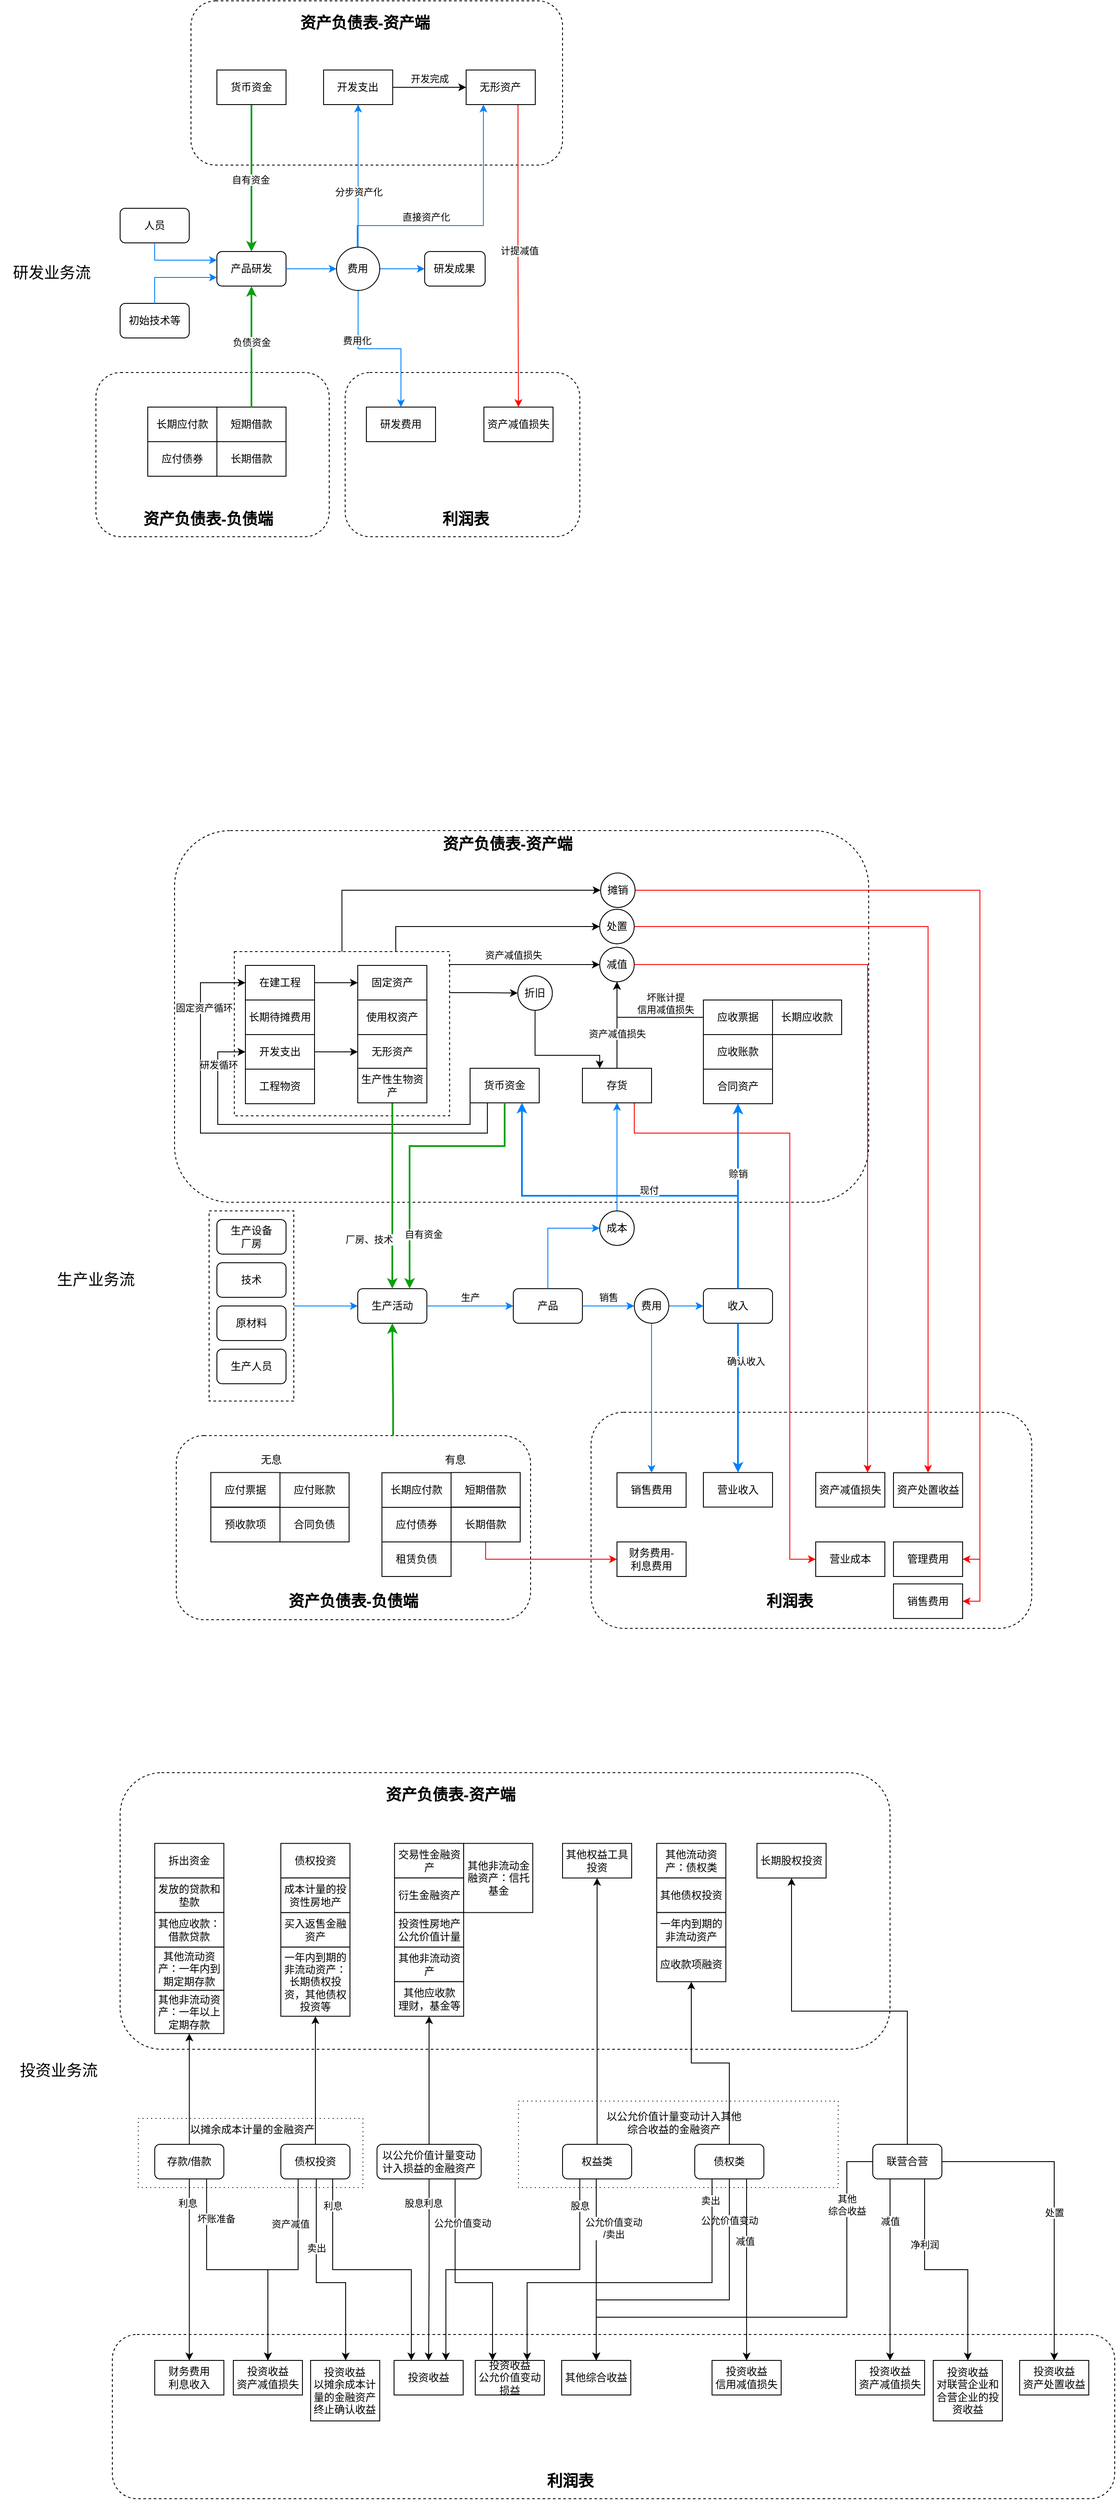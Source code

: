 <mxfile version="24.9.3">
  <diagram name="Page-1" id="RIPOSOB8vfV2EPrKnL5X">
    <mxGraphModel dx="2663" dy="712" grid="1" gridSize="10" guides="1" tooltips="1" connect="1" arrows="1" fold="1" page="1" pageScale="1" pageWidth="850" pageHeight="1100" math="0" shadow="0">
      <root>
        <mxCell id="0" />
        <mxCell id="1" parent="0" />
        <mxCell id="fEVxsTx8sF9cgy5vZWGp-5" value="" style="rounded=0;whiteSpace=wrap;html=1;dashed=1;" vertex="1" parent="1">
          <mxGeometry x="242" y="1570" width="98" height="220" as="geometry" />
        </mxCell>
        <mxCell id="g10ouUUuRNhTddTcwMs_-15" value="" style="rounded=1;whiteSpace=wrap;html=1;dashed=1;" parent="1" vertex="1">
          <mxGeometry x="202" y="1130" width="803.25" height="430" as="geometry" />
        </mxCell>
        <mxCell id="g10ouUUuRNhTddTcwMs_-18" value="" style="rounded=0;whiteSpace=wrap;html=1;dashed=1;" parent="1" vertex="1">
          <mxGeometry x="271.19" y="1270" width="249.09" height="190" as="geometry" />
        </mxCell>
        <mxCell id="5t_itrXpZTU33Db9cG_B-16" value="" style="rounded=0;whiteSpace=wrap;html=1;dashed=1;dashPattern=1 4;" parent="1" vertex="1">
          <mxGeometry x="600" y="2600" width="370" height="100" as="geometry" />
        </mxCell>
        <mxCell id="5t_itrXpZTU33Db9cG_B-13" value="" style="rounded=0;whiteSpace=wrap;html=1;dashed=1;dashPattern=1 4;" parent="1" vertex="1">
          <mxGeometry x="160" y="2620" width="260" height="80" as="geometry" />
        </mxCell>
        <mxCell id="PDw0ZhWUSigSXVAjHn8G-229" value="" style="rounded=1;whiteSpace=wrap;html=1;dashed=1;" parent="1" vertex="1">
          <mxGeometry x="399.44" y="600" width="271.56" height="190" as="geometry" />
        </mxCell>
        <mxCell id="PDw0ZhWUSigSXVAjHn8G-230" value="&lt;span style=&quot;font-size: 18px;&quot;&gt;&lt;b&gt;利润表&lt;/b&gt;&lt;/span&gt;" style="text;html=1;align=center;verticalAlign=middle;whiteSpace=wrap;rounded=0;" parent="1" vertex="1">
          <mxGeometry x="459.354" y="759.998" width="160.169" height="20.821" as="geometry" />
        </mxCell>
        <mxCell id="PDw0ZhWUSigSXVAjHn8G-227" value="" style="rounded=1;whiteSpace=wrap;html=1;dashed=1;" parent="1" vertex="1">
          <mxGeometry x="111" y="600" width="270" height="190" as="geometry" />
        </mxCell>
        <mxCell id="PDw0ZhWUSigSXVAjHn8G-228" value="&lt;span style=&quot;font-size: 18px;&quot;&gt;&lt;b&gt;资产负债表-负债端&lt;/b&gt;&lt;/span&gt;" style="text;html=1;align=center;verticalAlign=middle;whiteSpace=wrap;rounded=0;" parent="1" vertex="1">
          <mxGeometry x="160.914" y="759.998" width="160.169" height="20.821" as="geometry" />
        </mxCell>
        <mxCell id="PDw0ZhWUSigSXVAjHn8G-225" value="" style="rounded=1;whiteSpace=wrap;html=1;dashed=1;" parent="1" vertex="1">
          <mxGeometry x="221" y="170" width="430" height="190" as="geometry" />
        </mxCell>
        <mxCell id="PDw0ZhWUSigSXVAjHn8G-226" value="&lt;span style=&quot;font-size: 18px;&quot;&gt;&lt;b&gt;资产负债表-资产端&lt;/b&gt;&lt;/span&gt;" style="text;html=1;align=center;verticalAlign=middle;whiteSpace=wrap;rounded=0;" parent="1" vertex="1">
          <mxGeometry x="344.12" y="180" width="156.88" height="31.82" as="geometry" />
        </mxCell>
        <mxCell id="PDw0ZhWUSigSXVAjHn8G-161" value="" style="rounded=1;whiteSpace=wrap;html=1;dashed=1;" parent="1" vertex="1">
          <mxGeometry x="684" y="1803" width="510" height="250" as="geometry" />
        </mxCell>
        <mxCell id="PDw0ZhWUSigSXVAjHn8G-168" value="" style="rounded=1;whiteSpace=wrap;html=1;dashed=1;" parent="1" vertex="1">
          <mxGeometry x="204" y="1830" width="410.01" height="213" as="geometry" />
        </mxCell>
        <mxCell id="PDw0ZhWUSigSXVAjHn8G-4" value="&lt;font style=&quot;font-size: 18px;&quot;&gt;研发业务流&lt;/font&gt;" style="text;html=1;align=center;verticalAlign=middle;whiteSpace=wrap;rounded=0;" parent="1" vertex="1">
          <mxGeometry y="460" width="120" height="50" as="geometry" />
        </mxCell>
        <mxCell id="PDw0ZhWUSigSXVAjHn8G-14" style="edgeStyle=orthogonalEdgeStyle;rounded=0;orthogonalLoop=1;jettySize=auto;html=1;exitX=0.5;exitY=1;exitDx=0;exitDy=0;strokeColor=#0081fa;strokeWidth=1;" parent="1" source="PDw0ZhWUSigSXVAjHn8G-37" target="PDw0ZhWUSigSXVAjHn8G-13" edge="1">
          <mxGeometry relative="1" as="geometry" />
        </mxCell>
        <mxCell id="PDw0ZhWUSigSXVAjHn8G-15" value="费用化" style="edgeLabel;html=1;align=center;verticalAlign=middle;resizable=0;points=[];" parent="PDw0ZhWUSigSXVAjHn8G-14" vertex="1" connectable="0">
          <mxGeometry x="-0.375" y="-2" relative="1" as="geometry">
            <mxPoint as="offset" />
          </mxGeometry>
        </mxCell>
        <mxCell id="PDw0ZhWUSigSXVAjHn8G-27" style="edgeStyle=orthogonalEdgeStyle;rounded=0;orthogonalLoop=1;jettySize=auto;html=1;exitX=1;exitY=0.5;exitDx=0;exitDy=0;strokeColor=#0081fa;" parent="1" source="PDw0ZhWUSigSXVAjHn8G-37" target="PDw0ZhWUSigSXVAjHn8G-7" edge="1">
          <mxGeometry relative="1" as="geometry" />
        </mxCell>
        <mxCell id="PDw0ZhWUSigSXVAjHn8G-6" value="产品研发" style="rounded=1;whiteSpace=wrap;html=1;" parent="1" vertex="1">
          <mxGeometry x="251" y="460" width="80" height="40" as="geometry" />
        </mxCell>
        <mxCell id="PDw0ZhWUSigSXVAjHn8G-7" value="研发成果" style="rounded=1;whiteSpace=wrap;html=1;" parent="1" vertex="1">
          <mxGeometry x="491.44" y="460" width="70" height="40" as="geometry" />
        </mxCell>
        <mxCell id="PDw0ZhWUSigSXVAjHn8G-13" value="研发费用" style="rounded=0;whiteSpace=wrap;html=1;" parent="1" vertex="1">
          <mxGeometry x="424" y="640" width="80" height="40" as="geometry" />
        </mxCell>
        <mxCell id="PDw0ZhWUSigSXVAjHn8G-16" style="edgeStyle=orthogonalEdgeStyle;rounded=0;orthogonalLoop=1;jettySize=auto;html=1;exitX=0.5;exitY=0;exitDx=0;exitDy=0;strokeColor=#0081fa;strokeWidth=1;entryX=0.5;entryY=1;entryDx=0;entryDy=0;" parent="1" source="PDw0ZhWUSigSXVAjHn8G-37" edge="1">
          <mxGeometry relative="1" as="geometry">
            <mxPoint x="299.44" y="510" as="sourcePoint" />
            <mxPoint x="414.44" y="290" as="targetPoint" />
          </mxGeometry>
        </mxCell>
        <mxCell id="PDw0ZhWUSigSXVAjHn8G-17" value="分步资产化" style="edgeLabel;html=1;align=center;verticalAlign=middle;resizable=0;points=[];" parent="PDw0ZhWUSigSXVAjHn8G-16" vertex="1" connectable="0">
          <mxGeometry x="-0.375" y="-2" relative="1" as="geometry">
            <mxPoint x="-2" y="-13" as="offset" />
          </mxGeometry>
        </mxCell>
        <mxCell id="PDw0ZhWUSigSXVAjHn8G-22" value="开发完成" style="edgeStyle=orthogonalEdgeStyle;rounded=0;orthogonalLoop=1;jettySize=auto;html=1;exitX=1;exitY=0.5;exitDx=0;exitDy=0;" parent="1" target="PDw0ZhWUSigSXVAjHn8G-19" edge="1">
          <mxGeometry y="10" relative="1" as="geometry">
            <mxPoint x="454.44" y="270" as="sourcePoint" />
            <Array as="points">
              <mxPoint x="491.44" y="270" />
              <mxPoint x="491.44" y="270" />
            </Array>
            <mxPoint as="offset" />
          </mxGeometry>
        </mxCell>
        <mxCell id="PDw0ZhWUSigSXVAjHn8G-18" value="开发支出" style="rounded=0;whiteSpace=wrap;html=1;" parent="1" vertex="1">
          <mxGeometry x="374.44" y="250" width="80" height="40" as="geometry" />
        </mxCell>
        <mxCell id="PDw0ZhWUSigSXVAjHn8G-25" style="edgeStyle=orthogonalEdgeStyle;rounded=0;orthogonalLoop=1;jettySize=auto;html=1;exitX=0.75;exitY=1;exitDx=0;exitDy=0;entryX=0.5;entryY=0;entryDx=0;entryDy=0;strokeColor=#ff0000;" parent="1" source="PDw0ZhWUSigSXVAjHn8G-19" target="PDw0ZhWUSigSXVAjHn8G-23" edge="1">
          <mxGeometry relative="1" as="geometry" />
        </mxCell>
        <mxCell id="PDw0ZhWUSigSXVAjHn8G-26" value="计提减值" style="edgeLabel;html=1;align=center;verticalAlign=middle;resizable=0;points=[];" parent="PDw0ZhWUSigSXVAjHn8G-25" vertex="1" connectable="0">
          <mxGeometry x="-0.039" y="1" relative="1" as="geometry">
            <mxPoint as="offset" />
          </mxGeometry>
        </mxCell>
        <mxCell id="PDw0ZhWUSigSXVAjHn8G-19" value="无形资产" style="rounded=0;whiteSpace=wrap;html=1;" parent="1" vertex="1">
          <mxGeometry x="539.44" y="250" width="80" height="40" as="geometry" />
        </mxCell>
        <mxCell id="PDw0ZhWUSigSXVAjHn8G-23" value="资产减值损失" style="rounded=0;whiteSpace=wrap;html=1;" parent="1" vertex="1">
          <mxGeometry x="560" y="640" width="80" height="40" as="geometry" />
        </mxCell>
        <mxCell id="PDw0ZhWUSigSXVAjHn8G-30" style="edgeStyle=orthogonalEdgeStyle;rounded=0;orthogonalLoop=1;jettySize=auto;html=1;strokeColor=#0081fa;strokeWidth=1;exitX=0.5;exitY=0;exitDx=0;exitDy=0;entryX=0.25;entryY=1;entryDx=0;entryDy=0;" parent="1" target="PDw0ZhWUSigSXVAjHn8G-19" edge="1">
          <mxGeometry relative="1" as="geometry">
            <mxPoint x="413.44" y="455" as="sourcePoint" />
            <mxPoint x="771.44" y="430" as="targetPoint" />
            <Array as="points">
              <mxPoint x="413" y="430" />
              <mxPoint x="559" y="430" />
            </Array>
          </mxGeometry>
        </mxCell>
        <mxCell id="PDw0ZhWUSigSXVAjHn8G-31" value="直接资产化" style="edgeLabel;html=1;align=center;verticalAlign=middle;resizable=0;points=[];" parent="PDw0ZhWUSigSXVAjHn8G-30" vertex="1" connectable="0">
          <mxGeometry x="-0.375" y="-2" relative="1" as="geometry">
            <mxPoint x="7" y="-12" as="offset" />
          </mxGeometry>
        </mxCell>
        <mxCell id="PDw0ZhWUSigSXVAjHn8G-35" value="人员" style="rounded=1;whiteSpace=wrap;html=1;" parent="1" vertex="1">
          <mxGeometry x="139" y="410" width="80" height="40" as="geometry" />
        </mxCell>
        <mxCell id="PDw0ZhWUSigSXVAjHn8G-36" value="初始技术等" style="rounded=1;whiteSpace=wrap;html=1;" parent="1" vertex="1">
          <mxGeometry x="139" y="520" width="80" height="40" as="geometry" />
        </mxCell>
        <mxCell id="PDw0ZhWUSigSXVAjHn8G-39" value="" style="edgeStyle=orthogonalEdgeStyle;rounded=0;orthogonalLoop=1;jettySize=auto;html=1;exitX=1;exitY=0.5;exitDx=0;exitDy=0;strokeColor=#0081fa;" parent="1" source="PDw0ZhWUSigSXVAjHn8G-6" target="PDw0ZhWUSigSXVAjHn8G-37" edge="1">
          <mxGeometry relative="1" as="geometry">
            <mxPoint x="299" y="480" as="sourcePoint" />
            <mxPoint x="424" y="480" as="targetPoint" />
          </mxGeometry>
        </mxCell>
        <mxCell id="PDw0ZhWUSigSXVAjHn8G-37" value="费用" style="ellipse;whiteSpace=wrap;html=1;aspect=fixed;" parent="1" vertex="1">
          <mxGeometry x="389.44" y="455" width="50" height="50" as="geometry" />
        </mxCell>
        <mxCell id="PDw0ZhWUSigSXVAjHn8G-42" value="" style="edgeStyle=orthogonalEdgeStyle;rounded=0;orthogonalLoop=1;jettySize=auto;html=1;strokeColor=#0081fa;exitX=0.5;exitY=1;exitDx=0;exitDy=0;entryX=0;entryY=0.25;entryDx=0;entryDy=0;" parent="1" source="PDw0ZhWUSigSXVAjHn8G-35" target="PDw0ZhWUSigSXVAjHn8G-6" edge="1">
          <mxGeometry relative="1" as="geometry">
            <mxPoint x="251" y="530" as="sourcePoint" />
            <mxPoint x="369" y="490" as="targetPoint" />
          </mxGeometry>
        </mxCell>
        <mxCell id="PDw0ZhWUSigSXVAjHn8G-43" value="" style="edgeStyle=orthogonalEdgeStyle;rounded=0;orthogonalLoop=1;jettySize=auto;html=1;strokeColor=#0081fa;exitX=0.5;exitY=0;exitDx=0;exitDy=0;entryX=0;entryY=0.75;entryDx=0;entryDy=0;" parent="1" source="PDw0ZhWUSigSXVAjHn8G-36" target="PDw0ZhWUSigSXVAjHn8G-6" edge="1">
          <mxGeometry relative="1" as="geometry">
            <mxPoint x="189" y="460" as="sourcePoint" />
            <mxPoint x="261" y="480" as="targetPoint" />
          </mxGeometry>
        </mxCell>
        <mxCell id="PDw0ZhWUSigSXVAjHn8G-45" value="" style="edgeStyle=orthogonalEdgeStyle;rounded=0;orthogonalLoop=1;jettySize=auto;html=1;exitX=0.5;exitY=1;exitDx=0;exitDy=0;strokeColor=#099f0c;strokeWidth=2;entryX=0.5;entryY=0;entryDx=0;entryDy=0;" parent="1" source="PDw0ZhWUSigSXVAjHn8G-9" target="PDw0ZhWUSigSXVAjHn8G-6" edge="1">
          <mxGeometry relative="1" as="geometry">
            <mxPoint x="291" y="235" as="sourcePoint" />
            <mxPoint x="291" y="360" as="targetPoint" />
          </mxGeometry>
        </mxCell>
        <mxCell id="PDw0ZhWUSigSXVAjHn8G-55" value="自有资金" style="edgeLabel;html=1;align=center;verticalAlign=middle;resizable=0;points=[];" parent="PDw0ZhWUSigSXVAjHn8G-45" vertex="1" connectable="0">
          <mxGeometry x="0.021" y="-1" relative="1" as="geometry">
            <mxPoint as="offset" />
          </mxGeometry>
        </mxCell>
        <mxCell id="PDw0ZhWUSigSXVAjHn8G-9" value="货币资金" style="rounded=0;whiteSpace=wrap;html=1;" parent="1" vertex="1">
          <mxGeometry x="251" y="250" width="80" height="40" as="geometry" />
        </mxCell>
        <mxCell id="PDw0ZhWUSigSXVAjHn8G-47" value="应付债券" style="rounded=0;whiteSpace=wrap;html=1;" parent="1" vertex="1">
          <mxGeometry x="171" y="680" width="80" height="40" as="geometry" />
        </mxCell>
        <mxCell id="PDw0ZhWUSigSXVAjHn8G-48" value="短期借款" style="rounded=0;whiteSpace=wrap;html=1;" parent="1" vertex="1">
          <mxGeometry x="251" y="640" width="80" height="40" as="geometry" />
        </mxCell>
        <mxCell id="PDw0ZhWUSigSXVAjHn8G-49" value="长期借款" style="rounded=0;whiteSpace=wrap;html=1;" parent="1" vertex="1">
          <mxGeometry x="251" y="680" width="80" height="40" as="geometry" />
        </mxCell>
        <mxCell id="PDw0ZhWUSigSXVAjHn8G-50" value="长期应付款" style="rounded=0;whiteSpace=wrap;html=1;" parent="1" vertex="1">
          <mxGeometry x="171" y="640" width="80" height="40" as="geometry" />
        </mxCell>
        <mxCell id="PDw0ZhWUSigSXVAjHn8G-56" value="" style="edgeStyle=orthogonalEdgeStyle;rounded=0;orthogonalLoop=1;jettySize=auto;html=1;exitX=0.5;exitY=0;exitDx=0;exitDy=0;strokeColor=#099f0c;strokeWidth=2;entryX=0.5;entryY=1;entryDx=0;entryDy=0;" parent="1" source="PDw0ZhWUSigSXVAjHn8G-48" target="PDw0ZhWUSigSXVAjHn8G-6" edge="1">
          <mxGeometry relative="1" as="geometry">
            <mxPoint x="221" y="300" as="sourcePoint" />
            <mxPoint x="301" y="500" as="targetPoint" />
          </mxGeometry>
        </mxCell>
        <mxCell id="PDw0ZhWUSigSXVAjHn8G-231" value="负债资金" style="edgeLabel;html=1;align=center;verticalAlign=middle;resizable=0;points=[];" parent="PDw0ZhWUSigSXVAjHn8G-56" vertex="1" connectable="0">
          <mxGeometry x="0.077" relative="1" as="geometry">
            <mxPoint as="offset" />
          </mxGeometry>
        </mxCell>
        <mxCell id="PDw0ZhWUSigSXVAjHn8G-60" value="生产人员" style="rounded=1;whiteSpace=wrap;html=1;" parent="1" vertex="1">
          <mxGeometry x="251" y="1730" width="80" height="40" as="geometry" />
        </mxCell>
        <mxCell id="PDw0ZhWUSigSXVAjHn8G-61" value="生产活动" style="rounded=1;whiteSpace=wrap;html=1;" parent="1" vertex="1">
          <mxGeometry x="414" y="1660" width="80" height="40" as="geometry" />
        </mxCell>
        <mxCell id="PDw0ZhWUSigSXVAjHn8G-64" value="无形资产" style="rounded=0;whiteSpace=wrap;html=1;" parent="1" vertex="1">
          <mxGeometry x="414" y="1366" width="80" height="40" as="geometry" />
        </mxCell>
        <mxCell id="fEVxsTx8sF9cgy5vZWGp-6" style="edgeStyle=orthogonalEdgeStyle;rounded=0;orthogonalLoop=1;jettySize=auto;html=1;exitX=0.25;exitY=1;exitDx=0;exitDy=0;entryX=0;entryY=0.5;entryDx=0;entryDy=0;" edge="1" parent="1" source="PDw0ZhWUSigSXVAjHn8G-66" target="PDw0ZhWUSigSXVAjHn8G-211">
          <mxGeometry relative="1" as="geometry">
            <Array as="points">
              <mxPoint x="564" y="1480" />
              <mxPoint x="232" y="1480" />
              <mxPoint x="232" y="1306" />
            </Array>
          </mxGeometry>
        </mxCell>
        <mxCell id="fEVxsTx8sF9cgy5vZWGp-8" value="固定资产循环" style="edgeLabel;html=1;align=center;verticalAlign=middle;resizable=0;points=[];" vertex="1" connectable="0" parent="fEVxsTx8sF9cgy5vZWGp-6">
          <mxGeometry x="0.729" relative="1" as="geometry">
            <mxPoint x="4" as="offset" />
          </mxGeometry>
        </mxCell>
        <mxCell id="fEVxsTx8sF9cgy5vZWGp-7" style="edgeStyle=orthogonalEdgeStyle;rounded=0;orthogonalLoop=1;jettySize=auto;html=1;exitX=0;exitY=1;exitDx=0;exitDy=0;entryX=0;entryY=0.5;entryDx=0;entryDy=0;" edge="1" parent="1" source="PDw0ZhWUSigSXVAjHn8G-66" target="PDw0ZhWUSigSXVAjHn8G-194">
          <mxGeometry relative="1" as="geometry">
            <Array as="points">
              <mxPoint x="544" y="1470" />
              <mxPoint x="252" y="1470" />
              <mxPoint x="252" y="1386" />
            </Array>
          </mxGeometry>
        </mxCell>
        <mxCell id="fEVxsTx8sF9cgy5vZWGp-9" value="研发循环" style="edgeLabel;html=1;align=center;verticalAlign=middle;resizable=0;points=[];" vertex="1" connectable="0" parent="fEVxsTx8sF9cgy5vZWGp-7">
          <mxGeometry x="0.785" y="-1" relative="1" as="geometry">
            <mxPoint as="offset" />
          </mxGeometry>
        </mxCell>
        <mxCell id="PDw0ZhWUSigSXVAjHn8G-66" value="货币资金" style="rounded=0;whiteSpace=wrap;html=1;" parent="1" vertex="1">
          <mxGeometry x="544" y="1405" width="80" height="40" as="geometry" />
        </mxCell>
        <mxCell id="PDw0ZhWUSigSXVAjHn8G-67" value="应付债券" style="rounded=0;whiteSpace=wrap;html=1;" parent="1" vertex="1">
          <mxGeometry x="442" y="1913" width="80" height="40" as="geometry" />
        </mxCell>
        <mxCell id="PDw0ZhWUSigSXVAjHn8G-171" style="edgeStyle=orthogonalEdgeStyle;rounded=0;orthogonalLoop=1;jettySize=auto;html=1;exitX=0.5;exitY=1;exitDx=0;exitDy=0;strokeColor=#ff0000;" parent="1" source="PDw0ZhWUSigSXVAjHn8G-69" target="PDw0ZhWUSigSXVAjHn8G-170" edge="1">
          <mxGeometry relative="1" as="geometry" />
        </mxCell>
        <mxCell id="PDw0ZhWUSigSXVAjHn8G-69" value="长期借款" style="rounded=0;whiteSpace=wrap;html=1;" parent="1" vertex="1">
          <mxGeometry x="522" y="1913" width="80" height="40" as="geometry" />
        </mxCell>
        <mxCell id="PDw0ZhWUSigSXVAjHn8G-70" value="长期应付款" style="rounded=0;whiteSpace=wrap;html=1;" parent="1" vertex="1">
          <mxGeometry x="442" y="1873" width="80" height="40" as="geometry" />
        </mxCell>
        <mxCell id="PDw0ZhWUSigSXVAjHn8G-75" value="" style="edgeStyle=orthogonalEdgeStyle;rounded=0;orthogonalLoop=1;jettySize=auto;html=1;strokeColor=#099f0c;strokeWidth=2;entryX=0.5;entryY=1;entryDx=0;entryDy=0;exitX=0.612;exitY=0;exitDx=0;exitDy=0;exitPerimeter=0;" parent="1" source="PDw0ZhWUSigSXVAjHn8G-168" target="PDw0ZhWUSigSXVAjHn8G-61" edge="1">
          <mxGeometry relative="1" as="geometry">
            <mxPoint x="454" y="1800" as="sourcePoint" />
            <mxPoint x="494" y="1690" as="targetPoint" />
            <Array as="points">
              <mxPoint x="455" y="1790" />
            </Array>
          </mxGeometry>
        </mxCell>
        <mxCell id="PDw0ZhWUSigSXVAjHn8G-156" style="edgeStyle=orthogonalEdgeStyle;rounded=0;orthogonalLoop=1;jettySize=auto;html=1;entryX=0;entryY=0.5;entryDx=0;entryDy=0;exitX=0.995;exitY=0.079;exitDx=0;exitDy=0;exitPerimeter=0;" parent="1" source="g10ouUUuRNhTddTcwMs_-18" target="PDw0ZhWUSigSXVAjHn8G-155" edge="1">
          <mxGeometry relative="1" as="geometry">
            <mxPoint x="529" y="1266" as="sourcePoint" />
          </mxGeometry>
        </mxCell>
        <mxCell id="5t_itrXpZTU33Db9cG_B-2" value="资产减值损失" style="edgeLabel;html=1;align=center;verticalAlign=middle;resizable=0;points=[];" parent="PDw0ZhWUSigSXVAjHn8G-156" vertex="1" connectable="0">
          <mxGeometry x="-0.133" y="-3" relative="1" as="geometry">
            <mxPoint x="-1" y="-14" as="offset" />
          </mxGeometry>
        </mxCell>
        <mxCell id="PDw0ZhWUSigSXVAjHn8G-305" style="edgeStyle=orthogonalEdgeStyle;rounded=0;orthogonalLoop=1;jettySize=auto;html=1;exitX=0.75;exitY=0;exitDx=0;exitDy=0;entryX=0;entryY=0.5;entryDx=0;entryDy=0;" parent="1" source="g10ouUUuRNhTddTcwMs_-18" target="PDw0ZhWUSigSXVAjHn8G-304" edge="1">
          <mxGeometry relative="1" as="geometry" />
        </mxCell>
        <mxCell id="PDw0ZhWUSigSXVAjHn8G-77" value="固定资产" style="rounded=0;whiteSpace=wrap;html=1;" parent="1" vertex="1">
          <mxGeometry x="414" y="1286" width="80" height="40" as="geometry" />
        </mxCell>
        <mxCell id="PDw0ZhWUSigSXVAjHn8G-78" value="" style="edgeStyle=orthogonalEdgeStyle;rounded=0;orthogonalLoop=1;jettySize=auto;html=1;strokeColor=#099f0c;strokeWidth=2;exitX=0.5;exitY=1;exitDx=0;exitDy=0;entryX=0.5;entryY=0;entryDx=0;entryDy=0;" parent="1" source="PDw0ZhWUSigSXVAjHn8G-84" target="PDw0ZhWUSigSXVAjHn8G-61" edge="1">
          <mxGeometry relative="1" as="geometry">
            <mxPoint x="324" y="1475" as="sourcePoint" />
            <mxPoint x="454" y="1610" as="targetPoint" />
            <Array as="points" />
          </mxGeometry>
        </mxCell>
        <mxCell id="PDw0ZhWUSigSXVAjHn8G-79" value="厂房、技术" style="edgeLabel;html=1;align=center;verticalAlign=middle;resizable=0;points=[];" parent="PDw0ZhWUSigSXVAjHn8G-78" vertex="1" connectable="0">
          <mxGeometry x="0.021" y="-1" relative="1" as="geometry">
            <mxPoint x="-26" y="48" as="offset" />
          </mxGeometry>
        </mxCell>
        <mxCell id="PDw0ZhWUSigSXVAjHn8G-80" value="" style="edgeStyle=orthogonalEdgeStyle;rounded=0;orthogonalLoop=1;jettySize=auto;html=1;strokeColor=#099f0c;strokeWidth=2;exitX=0.5;exitY=1;exitDx=0;exitDy=0;entryX=0.75;entryY=0;entryDx=0;entryDy=0;" parent="1" source="PDw0ZhWUSigSXVAjHn8G-66" target="PDw0ZhWUSigSXVAjHn8G-61" edge="1">
          <mxGeometry relative="1" as="geometry">
            <mxPoint x="264.0" y="1495" as="sourcePoint" />
            <mxPoint x="454" y="1605" as="targetPoint" />
            <Array as="points">
              <mxPoint x="584" y="1495" />
              <mxPoint x="474" y="1495" />
            </Array>
          </mxGeometry>
        </mxCell>
        <mxCell id="PDw0ZhWUSigSXVAjHn8G-81" value="自有资金" style="edgeLabel;html=1;align=center;verticalAlign=middle;resizable=0;points=[];" parent="PDw0ZhWUSigSXVAjHn8G-80" vertex="1" connectable="0">
          <mxGeometry x="0.021" y="-1" relative="1" as="geometry">
            <mxPoint x="17" y="96" as="offset" />
          </mxGeometry>
        </mxCell>
        <mxCell id="g10ouUUuRNhTddTcwMs_-21" style="edgeStyle=orthogonalEdgeStyle;rounded=0;orthogonalLoop=1;jettySize=auto;html=1;entryX=0;entryY=0.5;entryDx=0;entryDy=0;exitX=1;exitY=0.25;exitDx=0;exitDy=0;" parent="1" source="g10ouUUuRNhTddTcwMs_-18" target="g10ouUUuRNhTddTcwMs_-2" edge="1">
          <mxGeometry relative="1" as="geometry">
            <mxPoint x="524" y="1346" as="sourcePoint" />
          </mxGeometry>
        </mxCell>
        <mxCell id="PDw0ZhWUSigSXVAjHn8G-83" value="使用权资产" style="rounded=0;whiteSpace=wrap;html=1;" parent="1" vertex="1">
          <mxGeometry x="414" y="1326" width="80" height="40" as="geometry" />
        </mxCell>
        <mxCell id="PDw0ZhWUSigSXVAjHn8G-84" value="生产性生物资产" style="rounded=0;whiteSpace=wrap;html=1;" parent="1" vertex="1">
          <mxGeometry x="414" y="1405" width="80" height="40" as="geometry" />
        </mxCell>
        <mxCell id="PDw0ZhWUSigSXVAjHn8G-145" style="edgeStyle=orthogonalEdgeStyle;rounded=0;orthogonalLoop=1;jettySize=auto;html=1;exitX=0.5;exitY=0;exitDx=0;exitDy=0;entryX=0.5;entryY=1;entryDx=0;entryDy=0;strokeColor=#0081fa;" parent="1" source="PDw0ZhWUSigSXVAjHn8G-222" target="PDw0ZhWUSigSXVAjHn8G-144" edge="1">
          <mxGeometry relative="1" as="geometry">
            <Array as="points" />
          </mxGeometry>
        </mxCell>
        <mxCell id="PDw0ZhWUSigSXVAjHn8G-88" value="产品" style="rounded=1;whiteSpace=wrap;html=1;" parent="1" vertex="1">
          <mxGeometry x="594" y="1660" width="80" height="40" as="geometry" />
        </mxCell>
        <mxCell id="PDw0ZhWUSigSXVAjHn8G-95" value="收入" style="rounded=1;whiteSpace=wrap;html=1;" parent="1" vertex="1">
          <mxGeometry x="814" y="1660" width="80" height="40" as="geometry" />
        </mxCell>
        <mxCell id="PDw0ZhWUSigSXVAjHn8G-159" style="edgeStyle=orthogonalEdgeStyle;rounded=0;orthogonalLoop=1;jettySize=auto;html=1;exitX=0;exitY=0.5;exitDx=0;exitDy=0;entryX=0.5;entryY=1;entryDx=0;entryDy=0;" parent="1" source="PDw0ZhWUSigSXVAjHn8G-99" target="PDw0ZhWUSigSXVAjHn8G-155" edge="1">
          <mxGeometry relative="1" as="geometry" />
        </mxCell>
        <mxCell id="PDw0ZhWUSigSXVAjHn8G-215" value="坏账计提&lt;br&gt;信用减值损失" style="edgeLabel;html=1;align=center;verticalAlign=middle;resizable=0;points=[];" parent="PDw0ZhWUSigSXVAjHn8G-159" vertex="1" connectable="0">
          <mxGeometry x="-0.258" y="3" relative="1" as="geometry">
            <mxPoint x="8" y="-19" as="offset" />
          </mxGeometry>
        </mxCell>
        <mxCell id="PDw0ZhWUSigSXVAjHn8G-101" style="edgeStyle=orthogonalEdgeStyle;rounded=0;orthogonalLoop=1;jettySize=auto;html=1;exitX=0.5;exitY=0;exitDx=0;exitDy=0;strokeColor=#0081fa;strokeWidth=2;entryX=0.75;entryY=1;entryDx=0;entryDy=0;" parent="1" source="PDw0ZhWUSigSXVAjHn8G-95" target="PDw0ZhWUSigSXVAjHn8G-66" edge="1">
          <mxGeometry relative="1" as="geometry">
            <mxPoint x="-53" y="1660" as="sourcePoint" />
            <mxPoint x="-53" y="1495" as="targetPoint" />
          </mxGeometry>
        </mxCell>
        <mxCell id="PDw0ZhWUSigSXVAjHn8G-104" value="现付" style="edgeLabel;html=1;align=center;verticalAlign=middle;resizable=0;points=[];" parent="PDw0ZhWUSigSXVAjHn8G-101" vertex="1" connectable="0">
          <mxGeometry x="-0.03" y="-2" relative="1" as="geometry">
            <mxPoint x="15" y="-5" as="offset" />
          </mxGeometry>
        </mxCell>
        <mxCell id="PDw0ZhWUSigSXVAjHn8G-105" style="edgeStyle=orthogonalEdgeStyle;rounded=0;orthogonalLoop=1;jettySize=auto;html=1;exitX=0.5;exitY=0;exitDx=0;exitDy=0;strokeColor=#0081fa;strokeWidth=2;entryX=0.5;entryY=1;entryDx=0;entryDy=0;" parent="1" source="PDw0ZhWUSigSXVAjHn8G-95" target="PDw0ZhWUSigSXVAjHn8G-103" edge="1">
          <mxGeometry relative="1" as="geometry">
            <mxPoint x="864" y="1620" as="sourcePoint" />
            <mxPoint x="854" y="1450" as="targetPoint" />
          </mxGeometry>
        </mxCell>
        <mxCell id="PDw0ZhWUSigSXVAjHn8G-106" value="赊销" style="edgeLabel;html=1;align=center;verticalAlign=middle;resizable=0;points=[];" parent="PDw0ZhWUSigSXVAjHn8G-105" vertex="1" connectable="0">
          <mxGeometry x="-0.03" y="-2" relative="1" as="geometry">
            <mxPoint x="-2" y="-29" as="offset" />
          </mxGeometry>
        </mxCell>
        <mxCell id="PDw0ZhWUSigSXVAjHn8G-108" style="edgeStyle=orthogonalEdgeStyle;rounded=0;orthogonalLoop=1;jettySize=auto;html=1;exitX=0.5;exitY=1;exitDx=0;exitDy=0;strokeColor=#0081fa;strokeWidth=2;entryX=0.5;entryY=0;entryDx=0;entryDy=0;" parent="1" source="PDw0ZhWUSigSXVAjHn8G-95" target="PDw0ZhWUSigSXVAjHn8G-107" edge="1">
          <mxGeometry relative="1" as="geometry">
            <mxPoint x="864" y="1620" as="sourcePoint" />
            <mxPoint x="904" y="1805" as="targetPoint" />
          </mxGeometry>
        </mxCell>
        <mxCell id="PDw0ZhWUSigSXVAjHn8G-109" value="确认收入" style="edgeLabel;html=1;align=center;verticalAlign=middle;resizable=0;points=[];" parent="PDw0ZhWUSigSXVAjHn8G-108" vertex="1" connectable="0">
          <mxGeometry x="-0.03" y="-2" relative="1" as="geometry">
            <mxPoint x="11" y="-40" as="offset" />
          </mxGeometry>
        </mxCell>
        <mxCell id="PDw0ZhWUSigSXVAjHn8G-142" value="&lt;font style=&quot;font-size: 18px;&quot;&gt;生产业务流&lt;/font&gt;" style="text;html=1;align=center;verticalAlign=middle;whiteSpace=wrap;rounded=0;" parent="1" vertex="1">
          <mxGeometry x="51" y="1625" width="120" height="50" as="geometry" />
        </mxCell>
        <mxCell id="PDw0ZhWUSigSXVAjHn8G-157" style="edgeStyle=orthogonalEdgeStyle;rounded=0;orthogonalLoop=1;jettySize=auto;html=1;exitX=0.5;exitY=0;exitDx=0;exitDy=0;entryX=0.5;entryY=1;entryDx=0;entryDy=0;" parent="1" source="PDw0ZhWUSigSXVAjHn8G-144" target="PDw0ZhWUSigSXVAjHn8G-155" edge="1">
          <mxGeometry relative="1" as="geometry" />
        </mxCell>
        <mxCell id="5t_itrXpZTU33Db9cG_B-1" value="资产减值损失" style="edgeLabel;html=1;align=center;verticalAlign=middle;resizable=0;points=[];" parent="PDw0ZhWUSigSXVAjHn8G-157" vertex="1" connectable="0">
          <mxGeometry x="-0.344" y="3" relative="1" as="geometry">
            <mxPoint x="3" y="-7" as="offset" />
          </mxGeometry>
        </mxCell>
        <mxCell id="PDw0ZhWUSigSXVAjHn8G-180" style="edgeStyle=orthogonalEdgeStyle;rounded=0;orthogonalLoop=1;jettySize=auto;html=1;exitX=0.75;exitY=1;exitDx=0;exitDy=0;entryX=0;entryY=0.5;entryDx=0;entryDy=0;strokeColor=#ff0000;" parent="1" source="PDw0ZhWUSigSXVAjHn8G-144" target="PDw0ZhWUSigSXVAjHn8G-179" edge="1">
          <mxGeometry relative="1" as="geometry">
            <Array as="points">
              <mxPoint x="734" y="1480" />
              <mxPoint x="914" y="1480" />
              <mxPoint x="914" y="1973" />
            </Array>
          </mxGeometry>
        </mxCell>
        <mxCell id="PDw0ZhWUSigSXVAjHn8G-144" value="存货" style="rounded=0;whiteSpace=wrap;html=1;" parent="1" vertex="1">
          <mxGeometry x="674" y="1405" width="80" height="40" as="geometry" />
        </mxCell>
        <mxCell id="PDw0ZhWUSigSXVAjHn8G-148" value="原材料" style="rounded=1;whiteSpace=wrap;html=1;" parent="1" vertex="1">
          <mxGeometry x="251" y="1680" width="80" height="40" as="geometry" />
        </mxCell>
        <mxCell id="PDw0ZhWUSigSXVAjHn8G-151" value="资产减值损失" style="rounded=0;whiteSpace=wrap;html=1;" parent="1" vertex="1">
          <mxGeometry x="944" y="1872.7" width="80" height="40" as="geometry" />
        </mxCell>
        <mxCell id="PDw0ZhWUSigSXVAjHn8G-155" value="减值" style="ellipse;whiteSpace=wrap;html=1;aspect=fixed;" parent="1" vertex="1">
          <mxGeometry x="694" y="1265" width="40" height="40" as="geometry" />
        </mxCell>
        <mxCell id="PDw0ZhWUSigSXVAjHn8G-174" value="" style="edgeStyle=orthogonalEdgeStyle;rounded=0;orthogonalLoop=1;jettySize=auto;html=1;strokeColor=#0081fa;exitX=1;exitY=0.5;exitDx=0;exitDy=0;entryX=0;entryY=0.5;entryDx=0;entryDy=0;" parent="1" source="fEVxsTx8sF9cgy5vZWGp-5" target="PDw0ZhWUSigSXVAjHn8G-61" edge="1">
          <mxGeometry relative="1" as="geometry">
            <mxPoint x="314" y="1680" as="sourcePoint" />
            <mxPoint x="424" y="1665" as="targetPoint" />
          </mxGeometry>
        </mxCell>
        <mxCell id="PDw0ZhWUSigSXVAjHn8G-175" value="" style="edgeStyle=orthogonalEdgeStyle;rounded=0;orthogonalLoop=1;jettySize=auto;html=1;strokeColor=#0081fa;exitX=1;exitY=0.5;exitDx=0;exitDy=0;entryX=0;entryY=0.5;entryDx=0;entryDy=0;" parent="1" source="PDw0ZhWUSigSXVAjHn8G-61" target="PDw0ZhWUSigSXVAjHn8G-88" edge="1">
          <mxGeometry relative="1" as="geometry">
            <mxPoint x="314" y="1625" as="sourcePoint" />
            <mxPoint x="424" y="1665" as="targetPoint" />
            <Array as="points">
              <mxPoint x="542" y="1680" />
              <mxPoint x="542" y="1680" />
            </Array>
          </mxGeometry>
        </mxCell>
        <mxCell id="PDw0ZhWUSigSXVAjHn8G-176" value="生产" style="edgeLabel;html=1;align=center;verticalAlign=middle;resizable=0;points=[];" parent="PDw0ZhWUSigSXVAjHn8G-175" vertex="1" connectable="0">
          <mxGeometry x="-0.039" y="1" relative="1" as="geometry">
            <mxPoint x="2" y="-9" as="offset" />
          </mxGeometry>
        </mxCell>
        <mxCell id="PDw0ZhWUSigSXVAjHn8G-177" value="" style="edgeStyle=orthogonalEdgeStyle;rounded=0;orthogonalLoop=1;jettySize=auto;html=1;strokeColor=#0081fa;exitX=1;exitY=0.5;exitDx=0;exitDy=0;entryX=0;entryY=0.5;entryDx=0;entryDy=0;" parent="1" source="PDw0ZhWUSigSXVAjHn8G-218" target="PDw0ZhWUSigSXVAjHn8G-95" edge="1">
          <mxGeometry relative="1" as="geometry">
            <mxPoint x="694" y="1695" as="sourcePoint" />
            <mxPoint x="794" y="1695" as="targetPoint" />
            <Array as="points">
              <mxPoint x="782" y="1680" />
              <mxPoint x="782" y="1680" />
            </Array>
          </mxGeometry>
        </mxCell>
        <mxCell id="PDw0ZhWUSigSXVAjHn8G-170" value="财务费用-&lt;br&gt;利息费用" style="rounded=0;whiteSpace=wrap;html=1;" parent="1" vertex="1">
          <mxGeometry x="714" y="1953" width="80" height="40" as="geometry" />
        </mxCell>
        <mxCell id="PDw0ZhWUSigSXVAjHn8G-179" value="营业成本" style="rounded=0;whiteSpace=wrap;html=1;" parent="1" vertex="1">
          <mxGeometry x="944" y="1953" width="80" height="40" as="geometry" />
        </mxCell>
        <mxCell id="PDw0ZhWUSigSXVAjHn8G-99" value="应收票据" style="rounded=0;whiteSpace=wrap;html=1;" parent="1" vertex="1">
          <mxGeometry x="814" y="1326" width="80" height="40" as="geometry" />
        </mxCell>
        <mxCell id="PDw0ZhWUSigSXVAjHn8G-98" value="应收账款" style="rounded=0;whiteSpace=wrap;html=1;" parent="1" vertex="1">
          <mxGeometry x="814" y="1366" width="80" height="40" as="geometry" />
        </mxCell>
        <mxCell id="PDw0ZhWUSigSXVAjHn8G-103" value="合同资产" style="rounded=0;whiteSpace=wrap;html=1;" parent="1" vertex="1">
          <mxGeometry x="814" y="1406" width="80" height="40" as="geometry" />
        </mxCell>
        <mxCell id="PDw0ZhWUSigSXVAjHn8G-193" value="" style="edgeStyle=orthogonalEdgeStyle;rounded=0;orthogonalLoop=1;jettySize=auto;html=1;exitX=1;exitY=0.5;exitDx=0;exitDy=0;entryX=0.75;entryY=0;entryDx=0;entryDy=0;strokeColor=#ff0000;" parent="1" source="PDw0ZhWUSigSXVAjHn8G-155" target="PDw0ZhWUSigSXVAjHn8G-151" edge="1">
          <mxGeometry relative="1" as="geometry">
            <mxPoint x="739" y="1265" as="sourcePoint" />
            <mxPoint x="964" y="1865" as="targetPoint" />
            <Array as="points">
              <mxPoint x="1004" y="1285" />
            </Array>
          </mxGeometry>
        </mxCell>
        <mxCell id="PDw0ZhWUSigSXVAjHn8G-192" value="长期应收款" style="rounded=0;whiteSpace=wrap;html=1;" parent="1" vertex="1">
          <mxGeometry x="894" y="1326" width="80" height="40" as="geometry" />
        </mxCell>
        <mxCell id="g10ouUUuRNhTddTcwMs_-8" style="edgeStyle=orthogonalEdgeStyle;rounded=0;orthogonalLoop=1;jettySize=auto;html=1;exitX=0.5;exitY=0;exitDx=0;exitDy=0;entryX=0;entryY=0.5;entryDx=0;entryDy=0;" parent="1" source="g10ouUUuRNhTddTcwMs_-18" target="g10ouUUuRNhTddTcwMs_-6" edge="1">
          <mxGeometry relative="1" as="geometry" />
        </mxCell>
        <mxCell id="PDw0ZhWUSigSXVAjHn8G-200" value="长期待摊费用" style="rounded=0;whiteSpace=wrap;html=1;" parent="1" vertex="1">
          <mxGeometry x="284.0" y="1326" width="80" height="40" as="geometry" />
        </mxCell>
        <mxCell id="PDw0ZhWUSigSXVAjHn8G-169" value="&lt;span style=&quot;font-size: 18px;&quot;&gt;&lt;b&gt;资产负债表-负债端&lt;/b&gt;&lt;/span&gt;" style="text;html=1;align=center;verticalAlign=middle;whiteSpace=wrap;rounded=0;" parent="1" vertex="1">
          <mxGeometry x="328.924" y="2011.178" width="160.169" height="20.821" as="geometry" />
        </mxCell>
        <mxCell id="PDw0ZhWUSigSXVAjHn8G-68" value="短期借款" style="rounded=0;whiteSpace=wrap;html=1;" parent="1" vertex="1">
          <mxGeometry x="522" y="1872.7" width="80" height="40" as="geometry" />
        </mxCell>
        <mxCell id="PDw0ZhWUSigSXVAjHn8G-202" value="应付票据" style="rounded=0;whiteSpace=wrap;html=1;" parent="1" vertex="1">
          <mxGeometry x="244" y="1872.7" width="80" height="40" as="geometry" />
        </mxCell>
        <mxCell id="PDw0ZhWUSigSXVAjHn8G-203" value="应付账款" style="rounded=0;whiteSpace=wrap;html=1;" parent="1" vertex="1">
          <mxGeometry x="324" y="1873" width="80" height="40" as="geometry" />
        </mxCell>
        <mxCell id="PDw0ZhWUSigSXVAjHn8G-204" value="预收款项" style="rounded=0;whiteSpace=wrap;html=1;" parent="1" vertex="1">
          <mxGeometry x="244" y="1913" width="80" height="40" as="geometry" />
        </mxCell>
        <mxCell id="PDw0ZhWUSigSXVAjHn8G-205" value="合同负债" style="rounded=0;whiteSpace=wrap;html=1;" parent="1" vertex="1">
          <mxGeometry x="324" y="1913" width="80" height="40" as="geometry" />
        </mxCell>
        <mxCell id="PDw0ZhWUSigSXVAjHn8G-206" value="租赁负债" style="rounded=0;whiteSpace=wrap;html=1;" parent="1" vertex="1">
          <mxGeometry x="442" y="1953" width="80" height="40" as="geometry" />
        </mxCell>
        <mxCell id="PDw0ZhWUSigSXVAjHn8G-209" value="无息" style="text;html=1;align=center;verticalAlign=middle;whiteSpace=wrap;rounded=0;" parent="1" vertex="1">
          <mxGeometry x="284.0" y="1843" width="60" height="30" as="geometry" />
        </mxCell>
        <mxCell id="PDw0ZhWUSigSXVAjHn8G-210" value="有息" style="text;html=1;align=center;verticalAlign=middle;whiteSpace=wrap;rounded=0;" parent="1" vertex="1">
          <mxGeometry x="497" y="1842.7" width="60" height="30" as="geometry" />
        </mxCell>
        <mxCell id="g10ouUUuRNhTddTcwMs_-22" style="edgeStyle=orthogonalEdgeStyle;rounded=0;orthogonalLoop=1;jettySize=auto;html=1;exitX=1;exitY=0.5;exitDx=0;exitDy=0;entryX=0;entryY=0.5;entryDx=0;entryDy=0;" parent="1" source="PDw0ZhWUSigSXVAjHn8G-211" target="PDw0ZhWUSigSXVAjHn8G-77" edge="1">
          <mxGeometry relative="1" as="geometry" />
        </mxCell>
        <mxCell id="PDw0ZhWUSigSXVAjHn8G-211" value="在建工程" style="rounded=0;whiteSpace=wrap;html=1;" parent="1" vertex="1">
          <mxGeometry x="284.0" y="1286" width="80" height="40" as="geometry" />
        </mxCell>
        <mxCell id="PDw0ZhWUSigSXVAjHn8G-166" value="&lt;span style=&quot;font-size: 18px;&quot;&gt;&lt;b&gt;资产负债表-资产端&lt;/b&gt;&lt;/span&gt;" style="text;html=1;align=center;verticalAlign=middle;whiteSpace=wrap;rounded=0;" parent="1" vertex="1">
          <mxGeometry x="509" y="1130" width="156.88" height="31.82" as="geometry" />
        </mxCell>
        <mxCell id="g10ouUUuRNhTddTcwMs_-9" style="edgeStyle=orthogonalEdgeStyle;rounded=0;orthogonalLoop=1;jettySize=auto;html=1;exitX=1;exitY=0.5;exitDx=0;exitDy=0;entryX=0;entryY=0.5;entryDx=0;entryDy=0;" parent="1" source="PDw0ZhWUSigSXVAjHn8G-194" target="PDw0ZhWUSigSXVAjHn8G-64" edge="1">
          <mxGeometry relative="1" as="geometry" />
        </mxCell>
        <mxCell id="PDw0ZhWUSigSXVAjHn8G-194" value="开发支出" style="rounded=0;whiteSpace=wrap;html=1;" parent="1" vertex="1">
          <mxGeometry x="284.0" y="1366" width="80" height="40" as="geometry" />
        </mxCell>
        <mxCell id="PDw0ZhWUSigSXVAjHn8G-82" value="工程物资" style="rounded=0;whiteSpace=wrap;html=1;" parent="1" vertex="1">
          <mxGeometry x="284.0" y="1406" width="80" height="40" as="geometry" />
        </mxCell>
        <mxCell id="PDw0ZhWUSigSXVAjHn8G-162" value="&lt;b&gt;&lt;font style=&quot;font-size: 18px;&quot;&gt;利润表&lt;/font&gt;&lt;/b&gt;" style="text;html=1;align=center;verticalAlign=middle;whiteSpace=wrap;rounded=0;" parent="1" vertex="1">
          <mxGeometry x="884" y="2011.18" width="60.0" height="21.816" as="geometry" />
        </mxCell>
        <mxCell id="PDw0ZhWUSigSXVAjHn8G-107" value="营业收入" style="rounded=0;whiteSpace=wrap;html=1;" parent="1" vertex="1">
          <mxGeometry x="814" y="1872.7" width="80" height="40" as="geometry" />
        </mxCell>
        <mxCell id="PDw0ZhWUSigSXVAjHn8G-217" value="销售费用" style="rounded=0;whiteSpace=wrap;html=1;" parent="1" vertex="1">
          <mxGeometry x="714" y="1873" width="80" height="40" as="geometry" />
        </mxCell>
        <mxCell id="PDw0ZhWUSigSXVAjHn8G-219" value="" style="edgeStyle=orthogonalEdgeStyle;rounded=0;orthogonalLoop=1;jettySize=auto;html=1;strokeColor=#0081fa;exitX=1;exitY=0.5;exitDx=0;exitDy=0;entryX=0;entryY=0.5;entryDx=0;entryDy=0;" parent="1" source="PDw0ZhWUSigSXVAjHn8G-88" target="PDw0ZhWUSigSXVAjHn8G-218" edge="1">
          <mxGeometry relative="1" as="geometry">
            <mxPoint x="674" y="1655" as="sourcePoint" />
            <mxPoint x="814" y="1655" as="targetPoint" />
            <Array as="points" />
          </mxGeometry>
        </mxCell>
        <mxCell id="PDw0ZhWUSigSXVAjHn8G-220" value="销售" style="edgeLabel;html=1;align=center;verticalAlign=middle;resizable=0;points=[];" parent="PDw0ZhWUSigSXVAjHn8G-219" vertex="1" connectable="0">
          <mxGeometry x="-0.039" y="1" relative="1" as="geometry">
            <mxPoint x="1" y="-9" as="offset" />
          </mxGeometry>
        </mxCell>
        <mxCell id="PDw0ZhWUSigSXVAjHn8G-221" style="edgeStyle=orthogonalEdgeStyle;rounded=0;orthogonalLoop=1;jettySize=auto;html=1;exitX=0.5;exitY=1;exitDx=0;exitDy=0;entryX=0.5;entryY=0;entryDx=0;entryDy=0;strokeColor=#0081fa;" parent="1" source="PDw0ZhWUSigSXVAjHn8G-218" target="PDw0ZhWUSigSXVAjHn8G-217" edge="1">
          <mxGeometry relative="1" as="geometry" />
        </mxCell>
        <mxCell id="PDw0ZhWUSigSXVAjHn8G-218" value="费用" style="ellipse;whiteSpace=wrap;html=1;aspect=fixed;" parent="1" vertex="1">
          <mxGeometry x="734" y="1660" width="40" height="40" as="geometry" />
        </mxCell>
        <mxCell id="PDw0ZhWUSigSXVAjHn8G-223" value="" style="edgeStyle=orthogonalEdgeStyle;rounded=0;orthogonalLoop=1;jettySize=auto;html=1;exitX=0.5;exitY=0;exitDx=0;exitDy=0;entryX=0;entryY=0.5;entryDx=0;entryDy=0;strokeColor=#0081fa;" parent="1" source="PDw0ZhWUSigSXVAjHn8G-88" target="PDw0ZhWUSigSXVAjHn8G-222" edge="1">
          <mxGeometry relative="1" as="geometry">
            <mxPoint x="674" y="1645" as="sourcePoint" />
            <mxPoint x="714" y="1445" as="targetPoint" />
            <Array as="points">
              <mxPoint x="634" y="1590" />
            </Array>
          </mxGeometry>
        </mxCell>
        <mxCell id="PDw0ZhWUSigSXVAjHn8G-222" value="成本" style="ellipse;whiteSpace=wrap;html=1;aspect=fixed;" parent="1" vertex="1">
          <mxGeometry x="694" y="1570" width="40" height="40" as="geometry" />
        </mxCell>
        <mxCell id="PDw0ZhWUSigSXVAjHn8G-232" value="" style="rounded=1;whiteSpace=wrap;html=1;dashed=1;" parent="1" vertex="1">
          <mxGeometry x="130" y="2870" width="1160" height="190" as="geometry" />
        </mxCell>
        <mxCell id="PDw0ZhWUSigSXVAjHn8G-233" value="&lt;span style=&quot;font-size: 18px;&quot;&gt;&lt;b&gt;利润表&lt;/b&gt;&lt;/span&gt;" style="text;html=1;align=center;verticalAlign=middle;whiteSpace=wrap;rounded=0;" parent="1" vertex="1">
          <mxGeometry x="580.004" y="3029.998" width="160.169" height="20.821" as="geometry" />
        </mxCell>
        <mxCell id="PDw0ZhWUSigSXVAjHn8G-236" value="" style="rounded=1;whiteSpace=wrap;html=1;dashed=1;" parent="1" vertex="1">
          <mxGeometry x="139" y="2220" width="891" height="320" as="geometry" />
        </mxCell>
        <mxCell id="PDw0ZhWUSigSXVAjHn8G-237" value="&lt;span style=&quot;font-size: 18px;&quot;&gt;&lt;b&gt;资产负债表-资产端&lt;/b&gt;&lt;/span&gt;" style="text;html=1;align=center;verticalAlign=middle;whiteSpace=wrap;rounded=0;" parent="1" vertex="1">
          <mxGeometry x="443.12" y="2230" width="156.88" height="31.82" as="geometry" />
        </mxCell>
        <mxCell id="PDw0ZhWUSigSXVAjHn8G-238" value="&lt;font style=&quot;font-size: 18px;&quot;&gt;投资业务流&lt;/font&gt;" style="text;html=1;align=center;verticalAlign=middle;whiteSpace=wrap;rounded=0;" parent="1" vertex="1">
          <mxGeometry x="8" y="2540" width="120" height="50" as="geometry" />
        </mxCell>
        <mxCell id="PDw0ZhWUSigSXVAjHn8G-244" value="投资收益&lt;br&gt;资产减值损失" style="rounded=0;whiteSpace=wrap;html=1;" parent="1" vertex="1">
          <mxGeometry x="270" y="2900" width="80" height="40" as="geometry" />
        </mxCell>
        <mxCell id="PDw0ZhWUSigSXVAjHn8G-248" value="债权投资" style="rounded=0;whiteSpace=wrap;html=1;" parent="1" vertex="1">
          <mxGeometry x="325" y="2301.82" width="80" height="40" as="geometry" />
        </mxCell>
        <mxCell id="PDw0ZhWUSigSXVAjHn8G-251" value="交易性金融资产" style="rounded=0;whiteSpace=wrap;html=1;" parent="1" vertex="1">
          <mxGeometry x="456.56" y="2301.82" width="80" height="40" as="geometry" />
        </mxCell>
        <mxCell id="PDw0ZhWUSigSXVAjHn8G-252" value="投资收益" style="rounded=0;whiteSpace=wrap;html=1;" parent="1" vertex="1">
          <mxGeometry x="456.01" y="2900" width="80" height="40" as="geometry" />
        </mxCell>
        <mxCell id="PDw0ZhWUSigSXVAjHn8G-263" value="拆出资金" style="rounded=0;whiteSpace=wrap;html=1;" parent="1" vertex="1">
          <mxGeometry x="179.08" y="2301.82" width="80" height="40" as="geometry" />
        </mxCell>
        <mxCell id="PDw0ZhWUSigSXVAjHn8G-286" style="edgeStyle=orthogonalEdgeStyle;rounded=0;orthogonalLoop=1;jettySize=auto;html=1;exitX=0.75;exitY=1;exitDx=0;exitDy=0;entryX=0.5;entryY=0;entryDx=0;entryDy=0;" parent="1" source="PDw0ZhWUSigSXVAjHn8G-272" target="PDw0ZhWUSigSXVAjHn8G-244" edge="1">
          <mxGeometry relative="1" as="geometry" />
        </mxCell>
        <mxCell id="PDw0ZhWUSigSXVAjHn8G-287" value="坏账准备" style="edgeLabel;html=1;align=center;verticalAlign=middle;resizable=0;points=[];" parent="PDw0ZhWUSigSXVAjHn8G-286" vertex="1" connectable="0">
          <mxGeometry x="-0.489" y="4" relative="1" as="geometry">
            <mxPoint x="7" y="-26" as="offset" />
          </mxGeometry>
        </mxCell>
        <mxCell id="PDw0ZhWUSigSXVAjHn8G-288" style="edgeStyle=orthogonalEdgeStyle;rounded=0;orthogonalLoop=1;jettySize=auto;html=1;exitX=0.5;exitY=0;exitDx=0;exitDy=0;entryX=0.5;entryY=1;entryDx=0;entryDy=0;" parent="1" source="PDw0ZhWUSigSXVAjHn8G-285" target="PDw0ZhWUSigSXVAjHn8G-280" edge="1">
          <mxGeometry relative="1" as="geometry" />
        </mxCell>
        <mxCell id="PDw0ZhWUSigSXVAjHn8G-293" style="edgeStyle=orthogonalEdgeStyle;rounded=0;orthogonalLoop=1;jettySize=auto;html=1;exitX=0.5;exitY=1;exitDx=0;exitDy=0;" parent="1" source="PDw0ZhWUSigSXVAjHn8G-272" target="PDw0ZhWUSigSXVAjHn8G-291" edge="1">
          <mxGeometry relative="1" as="geometry" />
        </mxCell>
        <mxCell id="PDw0ZhWUSigSXVAjHn8G-294" value="利息" style="edgeLabel;html=1;align=center;verticalAlign=middle;resizable=0;points=[];" parent="PDw0ZhWUSigSXVAjHn8G-293" vertex="1" connectable="0">
          <mxGeometry x="-0.731" y="-2" relative="1" as="geometry">
            <mxPoint as="offset" />
          </mxGeometry>
        </mxCell>
        <mxCell id="PDw0ZhWUSigSXVAjHn8G-272" value="存款/借款" style="rounded=1;whiteSpace=wrap;html=1;" parent="1" vertex="1">
          <mxGeometry x="179.08" y="2650" width="80" height="40" as="geometry" />
        </mxCell>
        <mxCell id="PDw0ZhWUSigSXVAjHn8G-295" style="edgeStyle=orthogonalEdgeStyle;rounded=0;orthogonalLoop=1;jettySize=auto;html=1;exitX=0.75;exitY=1;exitDx=0;exitDy=0;entryX=0.25;entryY=0;entryDx=0;entryDy=0;" parent="1" source="PDw0ZhWUSigSXVAjHn8G-273" target="PDw0ZhWUSigSXVAjHn8G-252" edge="1">
          <mxGeometry relative="1" as="geometry" />
        </mxCell>
        <mxCell id="PDw0ZhWUSigSXVAjHn8G-296" value="利息" style="edgeLabel;html=1;align=center;verticalAlign=middle;resizable=0;points=[];" parent="PDw0ZhWUSigSXVAjHn8G-295" vertex="1" connectable="0">
          <mxGeometry x="-0.687" y="-1" relative="1" as="geometry">
            <mxPoint x="1" y="-16" as="offset" />
          </mxGeometry>
        </mxCell>
        <mxCell id="PDw0ZhWUSigSXVAjHn8G-297" style="edgeStyle=orthogonalEdgeStyle;rounded=0;orthogonalLoop=1;jettySize=auto;html=1;exitX=0.25;exitY=1;exitDx=0;exitDy=0;entryX=0.5;entryY=0;entryDx=0;entryDy=0;" parent="1" source="PDw0ZhWUSigSXVAjHn8G-273" target="PDw0ZhWUSigSXVAjHn8G-244" edge="1">
          <mxGeometry relative="1" as="geometry" />
        </mxCell>
        <mxCell id="PDw0ZhWUSigSXVAjHn8G-298" value="资产减值" style="edgeLabel;html=1;align=center;verticalAlign=middle;resizable=0;points=[];" parent="PDw0ZhWUSigSXVAjHn8G-297" vertex="1" connectable="0">
          <mxGeometry x="-0.536" y="-2" relative="1" as="geometry">
            <mxPoint x="-7" y="-5" as="offset" />
          </mxGeometry>
        </mxCell>
        <mxCell id="PDw0ZhWUSigSXVAjHn8G-300" style="edgeStyle=orthogonalEdgeStyle;rounded=0;orthogonalLoop=1;jettySize=auto;html=1;exitX=0.5;exitY=0;exitDx=0;exitDy=0;entryX=0.5;entryY=1;entryDx=0;entryDy=0;" parent="1" source="PDw0ZhWUSigSXVAjHn8G-273" target="PDw0ZhWUSigSXVAjHn8G-290" edge="1">
          <mxGeometry relative="1" as="geometry" />
        </mxCell>
        <mxCell id="5t_itrXpZTU33Db9cG_B-11" value="卖出" style="edgeStyle=orthogonalEdgeStyle;rounded=0;orthogonalLoop=1;jettySize=auto;html=1;exitX=0.5;exitY=1;exitDx=0;exitDy=0;" parent="1" edge="1">
          <mxGeometry x="-0.344" relative="1" as="geometry">
            <mxPoint x="366" y="2690" as="sourcePoint" />
            <mxPoint x="400" y="2900" as="targetPoint" />
            <Array as="points">
              <mxPoint x="366" y="2810" />
              <mxPoint x="400" y="2810" />
            </Array>
            <mxPoint as="offset" />
          </mxGeometry>
        </mxCell>
        <mxCell id="PDw0ZhWUSigSXVAjHn8G-273" value="债权投资" style="rounded=1;whiteSpace=wrap;html=1;" parent="1" vertex="1">
          <mxGeometry x="325" y="2650" width="80" height="40" as="geometry" />
        </mxCell>
        <mxCell id="PDw0ZhWUSigSXVAjHn8G-314" style="edgeStyle=orthogonalEdgeStyle;rounded=0;orthogonalLoop=1;jettySize=auto;html=1;exitX=0.5;exitY=0;exitDx=0;exitDy=0;entryX=0.5;entryY=1;entryDx=0;entryDy=0;" parent="1" source="PDw0ZhWUSigSXVAjHn8G-274" target="PDw0ZhWUSigSXVAjHn8G-312" edge="1">
          <mxGeometry relative="1" as="geometry" />
        </mxCell>
        <mxCell id="PDw0ZhWUSigSXVAjHn8G-315" style="edgeStyle=orthogonalEdgeStyle;rounded=0;orthogonalLoop=1;jettySize=auto;html=1;exitX=0.5;exitY=1;exitDx=0;exitDy=0;entryX=0.5;entryY=0;entryDx=0;entryDy=0;" parent="1" source="PDw0ZhWUSigSXVAjHn8G-274" target="PDw0ZhWUSigSXVAjHn8G-252" edge="1">
          <mxGeometry relative="1" as="geometry" />
        </mxCell>
        <mxCell id="PDw0ZhWUSigSXVAjHn8G-316" value="股息利息" style="edgeLabel;html=1;align=center;verticalAlign=middle;resizable=0;points=[];" parent="PDw0ZhWUSigSXVAjHn8G-315" vertex="1" connectable="0">
          <mxGeometry x="-0.617" y="-1" relative="1" as="geometry">
            <mxPoint x="-6" y="-13" as="offset" />
          </mxGeometry>
        </mxCell>
        <mxCell id="PDw0ZhWUSigSXVAjHn8G-318" style="edgeStyle=orthogonalEdgeStyle;rounded=0;orthogonalLoop=1;jettySize=auto;html=1;exitX=0.75;exitY=1;exitDx=0;exitDy=0;entryX=0.25;entryY=0;entryDx=0;entryDy=0;" parent="1" source="PDw0ZhWUSigSXVAjHn8G-274" target="PDw0ZhWUSigSXVAjHn8G-317" edge="1">
          <mxGeometry relative="1" as="geometry">
            <Array as="points">
              <mxPoint x="527" y="2810" />
              <mxPoint x="570" y="2810" />
            </Array>
          </mxGeometry>
        </mxCell>
        <mxCell id="PDw0ZhWUSigSXVAjHn8G-319" value="公允价值变动" style="edgeLabel;html=1;align=center;verticalAlign=middle;resizable=0;points=[];" parent="PDw0ZhWUSigSXVAjHn8G-318" vertex="1" connectable="0">
          <mxGeometry x="-0.539" relative="1" as="geometry">
            <mxPoint x="8" y="-8" as="offset" />
          </mxGeometry>
        </mxCell>
        <mxCell id="PDw0ZhWUSigSXVAjHn8G-274" value="以公允价值计量变动计入损益的金融资产" style="rounded=1;whiteSpace=wrap;html=1;" parent="1" vertex="1">
          <mxGeometry x="436.28" y="2650" width="120.56" height="40" as="geometry" />
        </mxCell>
        <mxCell id="PDw0ZhWUSigSXVAjHn8G-327" style="edgeStyle=orthogonalEdgeStyle;rounded=0;orthogonalLoop=1;jettySize=auto;html=1;exitX=0.5;exitY=0;exitDx=0;exitDy=0;entryX=0.5;entryY=1;entryDx=0;entryDy=0;" parent="1" source="PDw0ZhWUSigSXVAjHn8G-275" target="PDw0ZhWUSigSXVAjHn8G-320" edge="1">
          <mxGeometry relative="1" as="geometry" />
        </mxCell>
        <mxCell id="PDw0ZhWUSigSXVAjHn8G-331" style="edgeStyle=orthogonalEdgeStyle;rounded=0;orthogonalLoop=1;jettySize=auto;html=1;exitX=0.5;exitY=1;exitDx=0;exitDy=0;entryX=0.5;entryY=0;entryDx=0;entryDy=0;" parent="1" source="PDw0ZhWUSigSXVAjHn8G-275" target="PDw0ZhWUSigSXVAjHn8G-330" edge="1">
          <mxGeometry relative="1" as="geometry">
            <Array as="points">
              <mxPoint x="690" y="2870" />
              <mxPoint x="690" y="2870" />
            </Array>
          </mxGeometry>
        </mxCell>
        <mxCell id="PDw0ZhWUSigSXVAjHn8G-332" value="公允价值变动&lt;br&gt;/卖出" style="edgeLabel;html=1;align=center;verticalAlign=middle;resizable=0;points=[];" parent="PDw0ZhWUSigSXVAjHn8G-331" vertex="1" connectable="0">
          <mxGeometry x="-0.672" y="4" relative="1" as="geometry">
            <mxPoint x="16" y="23" as="offset" />
          </mxGeometry>
        </mxCell>
        <mxCell id="PDw0ZhWUSigSXVAjHn8G-275" value="权益类" style="rounded=1;whiteSpace=wrap;html=1;" parent="1" vertex="1">
          <mxGeometry x="651" y="2650" width="80" height="40" as="geometry" />
        </mxCell>
        <mxCell id="PDw0ZhWUSigSXVAjHn8G-337" style="edgeStyle=orthogonalEdgeStyle;rounded=0;orthogonalLoop=1;jettySize=auto;html=1;exitX=0.5;exitY=0;exitDx=0;exitDy=0;entryX=0.5;entryY=1;entryDx=0;entryDy=0;" parent="1" source="PDw0ZhWUSigSXVAjHn8G-278" target="PDw0ZhWUSigSXVAjHn8G-336" edge="1">
          <mxGeometry relative="1" as="geometry" />
        </mxCell>
        <mxCell id="PDw0ZhWUSigSXVAjHn8G-347" style="edgeStyle=orthogonalEdgeStyle;rounded=0;orthogonalLoop=1;jettySize=auto;html=1;exitX=0.25;exitY=1;exitDx=0;exitDy=0;entryX=0.5;entryY=0;entryDx=0;entryDy=0;" parent="1" source="PDw0ZhWUSigSXVAjHn8G-278" target="PDw0ZhWUSigSXVAjHn8G-346" edge="1">
          <mxGeometry relative="1" as="geometry" />
        </mxCell>
        <mxCell id="PDw0ZhWUSigSXVAjHn8G-348" value="减值" style="edgeLabel;html=1;align=center;verticalAlign=middle;resizable=0;points=[];" parent="PDw0ZhWUSigSXVAjHn8G-347" vertex="1" connectable="0">
          <mxGeometry x="-0.693" y="-3" relative="1" as="geometry">
            <mxPoint x="3" y="17" as="offset" />
          </mxGeometry>
        </mxCell>
        <mxCell id="PDw0ZhWUSigSXVAjHn8G-349" style="edgeStyle=orthogonalEdgeStyle;rounded=0;orthogonalLoop=1;jettySize=auto;html=1;exitX=0.75;exitY=1;exitDx=0;exitDy=0;" parent="1" source="PDw0ZhWUSigSXVAjHn8G-278" target="PDw0ZhWUSigSXVAjHn8G-345" edge="1">
          <mxGeometry relative="1" as="geometry" />
        </mxCell>
        <mxCell id="PDw0ZhWUSigSXVAjHn8G-350" value="净利润" style="edgeLabel;html=1;align=center;verticalAlign=middle;resizable=0;points=[];" parent="PDw0ZhWUSigSXVAjHn8G-349" vertex="1" connectable="0">
          <mxGeometry x="-0.558" relative="1" as="geometry">
            <mxPoint y="18" as="offset" />
          </mxGeometry>
        </mxCell>
        <mxCell id="PDw0ZhWUSigSXVAjHn8G-351" style="edgeStyle=orthogonalEdgeStyle;rounded=0;orthogonalLoop=1;jettySize=auto;html=1;exitX=0;exitY=0.5;exitDx=0;exitDy=0;entryX=0.5;entryY=0;entryDx=0;entryDy=0;" parent="1" source="PDw0ZhWUSigSXVAjHn8G-278" target="PDw0ZhWUSigSXVAjHn8G-330" edge="1">
          <mxGeometry relative="1" as="geometry">
            <Array as="points">
              <mxPoint x="980" y="2670" />
              <mxPoint x="980" y="2850" />
              <mxPoint x="690" y="2850" />
            </Array>
          </mxGeometry>
        </mxCell>
        <mxCell id="PDw0ZhWUSigSXVAjHn8G-352" value="其他&lt;br&gt;综合收益" style="edgeLabel;html=1;align=center;verticalAlign=middle;resizable=0;points=[];" parent="PDw0ZhWUSigSXVAjHn8G-351" vertex="1" connectable="0">
          <mxGeometry x="-0.713" y="-2" relative="1" as="geometry">
            <mxPoint x="2" y="1" as="offset" />
          </mxGeometry>
        </mxCell>
        <mxCell id="PDw0ZhWUSigSXVAjHn8G-354" style="edgeStyle=orthogonalEdgeStyle;rounded=0;orthogonalLoop=1;jettySize=auto;html=1;exitX=1;exitY=0.5;exitDx=0;exitDy=0;" parent="1" source="PDw0ZhWUSigSXVAjHn8G-278" target="PDw0ZhWUSigSXVAjHn8G-353" edge="1">
          <mxGeometry relative="1" as="geometry">
            <Array as="points">
              <mxPoint x="1220" y="2670" />
            </Array>
          </mxGeometry>
        </mxCell>
        <mxCell id="5t_itrXpZTU33Db9cG_B-5" value="处置" style="edgeLabel;html=1;align=center;verticalAlign=middle;resizable=0;points=[];" parent="PDw0ZhWUSigSXVAjHn8G-354" vertex="1" connectable="0">
          <mxGeometry x="0.05" y="4" relative="1" as="geometry">
            <mxPoint x="-4" as="offset" />
          </mxGeometry>
        </mxCell>
        <mxCell id="PDw0ZhWUSigSXVAjHn8G-278" value="联营合营" style="rounded=1;whiteSpace=wrap;html=1;" parent="1" vertex="1">
          <mxGeometry x="1010" y="2650" width="80" height="40" as="geometry" />
        </mxCell>
        <mxCell id="PDw0ZhWUSigSXVAjHn8G-279" value="发放的贷款和垫款" style="rounded=0;whiteSpace=wrap;html=1;" parent="1" vertex="1">
          <mxGeometry x="179.08" y="2341.82" width="80" height="40" as="geometry" />
        </mxCell>
        <mxCell id="PDw0ZhWUSigSXVAjHn8G-280" value="其他应收款：借款贷款" style="rounded=0;whiteSpace=wrap;html=1;" parent="1" vertex="1">
          <mxGeometry x="179.08" y="2381.82" width="80" height="40" as="geometry" />
        </mxCell>
        <mxCell id="PDw0ZhWUSigSXVAjHn8G-283" value="买入返售金融资产" style="rounded=0;whiteSpace=wrap;html=1;" parent="1" vertex="1">
          <mxGeometry x="325" y="2381.82" width="80" height="40" as="geometry" />
        </mxCell>
        <mxCell id="PDw0ZhWUSigSXVAjHn8G-284" value="其他流动资产：一年内到期定期存款" style="rounded=0;whiteSpace=wrap;html=1;" parent="1" vertex="1">
          <mxGeometry x="179.08" y="2421.82" width="80" height="50" as="geometry" />
        </mxCell>
        <mxCell id="PDw0ZhWUSigSXVAjHn8G-289" value="成本计量的投资性房地产" style="rounded=0;whiteSpace=wrap;html=1;" parent="1" vertex="1">
          <mxGeometry x="325" y="2341.82" width="80" height="40" as="geometry" />
        </mxCell>
        <mxCell id="PDw0ZhWUSigSXVAjHn8G-290" value="一年内到期的非流动资产：长期债权投资，其他债权投资等" style="rounded=0;whiteSpace=wrap;html=1;" parent="1" vertex="1">
          <mxGeometry x="325" y="2421.82" width="80" height="80" as="geometry" />
        </mxCell>
        <mxCell id="PDw0ZhWUSigSXVAjHn8G-291" value="财务费用&lt;br&gt;利息收入" style="rounded=0;whiteSpace=wrap;html=1;" parent="1" vertex="1">
          <mxGeometry x="179.08" y="2900" width="80" height="40" as="geometry" />
        </mxCell>
        <mxCell id="PDw0ZhWUSigSXVAjHn8G-303" value="资产处置收益" style="rounded=0;whiteSpace=wrap;html=1;" parent="1" vertex="1">
          <mxGeometry x="1034" y="1873" width="80" height="40" as="geometry" />
        </mxCell>
        <mxCell id="PDw0ZhWUSigSXVAjHn8G-306" style="edgeStyle=orthogonalEdgeStyle;rounded=0;orthogonalLoop=1;jettySize=auto;html=1;exitX=1;exitY=0.5;exitDx=0;exitDy=0;entryX=0.5;entryY=0;entryDx=0;entryDy=0;strokeColor=#ff0000;" parent="1" source="PDw0ZhWUSigSXVAjHn8G-304" target="PDw0ZhWUSigSXVAjHn8G-303" edge="1">
          <mxGeometry relative="1" as="geometry" />
        </mxCell>
        <mxCell id="PDw0ZhWUSigSXVAjHn8G-304" value="处置" style="ellipse;whiteSpace=wrap;html=1;aspect=fixed;" parent="1" vertex="1">
          <mxGeometry x="694" y="1221" width="40" height="40" as="geometry" />
        </mxCell>
        <mxCell id="PDw0ZhWUSigSXVAjHn8G-308" value="" style="edgeStyle=orthogonalEdgeStyle;rounded=0;orthogonalLoop=1;jettySize=auto;html=1;exitX=0.5;exitY=0;exitDx=0;exitDy=0;entryX=0.5;entryY=1;entryDx=0;entryDy=0;" parent="1" source="PDw0ZhWUSigSXVAjHn8G-272" target="PDw0ZhWUSigSXVAjHn8G-285" edge="1">
          <mxGeometry relative="1" as="geometry">
            <mxPoint x="210" y="2650" as="sourcePoint" />
            <mxPoint x="210" y="2380" as="targetPoint" />
          </mxGeometry>
        </mxCell>
        <mxCell id="PDw0ZhWUSigSXVAjHn8G-285" value="其他非流动资产：一年以上定期存款" style="rounded=0;whiteSpace=wrap;html=1;" parent="1" vertex="1">
          <mxGeometry x="179.08" y="2471.82" width="80" height="50" as="geometry" />
        </mxCell>
        <mxCell id="PDw0ZhWUSigSXVAjHn8G-309" value="衍生金融资产" style="rounded=0;whiteSpace=wrap;html=1;" parent="1" vertex="1">
          <mxGeometry x="456.56" y="2341.82" width="80" height="40" as="geometry" />
        </mxCell>
        <mxCell id="PDw0ZhWUSigSXVAjHn8G-310" value="投资性房地产&lt;br&gt;公允价值计量" style="rounded=0;whiteSpace=wrap;html=1;" parent="1" vertex="1">
          <mxGeometry x="456.56" y="2381.82" width="80" height="40" as="geometry" />
        </mxCell>
        <mxCell id="PDw0ZhWUSigSXVAjHn8G-311" value="其他非流动资产" style="rounded=0;whiteSpace=wrap;html=1;" parent="1" vertex="1">
          <mxGeometry x="456.56" y="2421.82" width="80" height="40" as="geometry" />
        </mxCell>
        <mxCell id="PDw0ZhWUSigSXVAjHn8G-312" value="其他应收款&lt;br&gt;理财，基金等" style="rounded=0;whiteSpace=wrap;html=1;" parent="1" vertex="1">
          <mxGeometry x="456.56" y="2461.82" width="80" height="40" as="geometry" />
        </mxCell>
        <mxCell id="PDw0ZhWUSigSXVAjHn8G-313" value="其他非流动金融资产：信托基金" style="rounded=0;whiteSpace=wrap;html=1;" parent="1" vertex="1">
          <mxGeometry x="536.56" y="2301.82" width="80" height="80" as="geometry" />
        </mxCell>
        <mxCell id="PDw0ZhWUSigSXVAjHn8G-317" value="投资收益&lt;br&gt;公允价值变动损益" style="rounded=0;whiteSpace=wrap;html=1;" parent="1" vertex="1">
          <mxGeometry x="550" y="2900" width="80" height="40" as="geometry" />
        </mxCell>
        <mxCell id="PDw0ZhWUSigSXVAjHn8G-320" value="其他权益工具投资" style="rounded=0;whiteSpace=wrap;html=1;" parent="1" vertex="1">
          <mxGeometry x="651" y="2301.82" width="80" height="40" as="geometry" />
        </mxCell>
        <mxCell id="PDw0ZhWUSigSXVAjHn8G-321" value="其他流动资产：债权类" style="rounded=0;whiteSpace=wrap;html=1;" parent="1" vertex="1">
          <mxGeometry x="760" y="2301.82" width="80" height="40" as="geometry" />
        </mxCell>
        <mxCell id="PDw0ZhWUSigSXVAjHn8G-323" value="其他债权投资" style="rounded=0;whiteSpace=wrap;html=1;" parent="1" vertex="1">
          <mxGeometry x="760" y="2341.82" width="80" height="40" as="geometry" />
        </mxCell>
        <mxCell id="PDw0ZhWUSigSXVAjHn8G-324" value="一年内到期的非流动资产" style="rounded=0;whiteSpace=wrap;html=1;" parent="1" vertex="1">
          <mxGeometry x="760" y="2381.82" width="80" height="40" as="geometry" />
        </mxCell>
        <mxCell id="PDw0ZhWUSigSXVAjHn8G-325" value="应收款项融资" style="rounded=0;whiteSpace=wrap;html=1;" parent="1" vertex="1">
          <mxGeometry x="760" y="2421.82" width="80" height="40" as="geometry" />
        </mxCell>
        <mxCell id="PDw0ZhWUSigSXVAjHn8G-335" style="edgeStyle=orthogonalEdgeStyle;rounded=0;orthogonalLoop=1;jettySize=auto;html=1;exitX=0.5;exitY=0;exitDx=0;exitDy=0;entryX=0.5;entryY=1;entryDx=0;entryDy=0;" parent="1" source="PDw0ZhWUSigSXVAjHn8G-326" target="PDw0ZhWUSigSXVAjHn8G-325" edge="1">
          <mxGeometry relative="1" as="geometry" />
        </mxCell>
        <mxCell id="PDw0ZhWUSigSXVAjHn8G-338" style="edgeStyle=orthogonalEdgeStyle;rounded=0;orthogonalLoop=1;jettySize=auto;html=1;exitX=0.5;exitY=1;exitDx=0;exitDy=0;entryX=0.5;entryY=0;entryDx=0;entryDy=0;" parent="1" source="PDw0ZhWUSigSXVAjHn8G-326" target="PDw0ZhWUSigSXVAjHn8G-330" edge="1">
          <mxGeometry relative="1" as="geometry">
            <Array as="points">
              <mxPoint x="844" y="2830" />
              <mxPoint x="690" y="2830" />
            </Array>
          </mxGeometry>
        </mxCell>
        <mxCell id="PDw0ZhWUSigSXVAjHn8G-339" value="公允价值变动" style="edgeLabel;html=1;align=center;verticalAlign=middle;resizable=0;points=[];" parent="PDw0ZhWUSigSXVAjHn8G-338" vertex="1" connectable="0">
          <mxGeometry x="-0.853" relative="1" as="geometry">
            <mxPoint y="21" as="offset" />
          </mxGeometry>
        </mxCell>
        <mxCell id="PDw0ZhWUSigSXVAjHn8G-340" style="edgeStyle=orthogonalEdgeStyle;rounded=0;orthogonalLoop=1;jettySize=auto;html=1;exitX=0.25;exitY=1;exitDx=0;exitDy=0;entryX=0.75;entryY=0;entryDx=0;entryDy=0;" parent="1" source="PDw0ZhWUSigSXVAjHn8G-326" target="PDw0ZhWUSigSXVAjHn8G-317" edge="1">
          <mxGeometry relative="1" as="geometry">
            <Array as="points">
              <mxPoint x="824" y="2810" />
              <mxPoint x="610" y="2810" />
            </Array>
          </mxGeometry>
        </mxCell>
        <mxCell id="PDw0ZhWUSigSXVAjHn8G-341" value="卖出" style="edgeLabel;html=1;align=center;verticalAlign=middle;resizable=0;points=[];" parent="PDw0ZhWUSigSXVAjHn8G-340" vertex="1" connectable="0">
          <mxGeometry x="-0.785" y="2" relative="1" as="geometry">
            <mxPoint x="-4" y="-21" as="offset" />
          </mxGeometry>
        </mxCell>
        <mxCell id="5t_itrXpZTU33Db9cG_B-3" style="edgeStyle=orthogonalEdgeStyle;rounded=0;orthogonalLoop=1;jettySize=auto;html=1;exitX=0.75;exitY=1;exitDx=0;exitDy=0;" parent="1" source="PDw0ZhWUSigSXVAjHn8G-326" target="PDw0ZhWUSigSXVAjHn8G-342" edge="1">
          <mxGeometry relative="1" as="geometry" />
        </mxCell>
        <mxCell id="5t_itrXpZTU33Db9cG_B-4" value="减值" style="edgeLabel;html=1;align=center;verticalAlign=middle;resizable=0;points=[];" parent="5t_itrXpZTU33Db9cG_B-3" vertex="1" connectable="0">
          <mxGeometry x="-0.324" y="-1" relative="1" as="geometry">
            <mxPoint x="-1" y="1" as="offset" />
          </mxGeometry>
        </mxCell>
        <mxCell id="PDw0ZhWUSigSXVAjHn8G-326" value="债权类" style="rounded=1;whiteSpace=wrap;html=1;" parent="1" vertex="1">
          <mxGeometry x="804" y="2650" width="80" height="40" as="geometry" />
        </mxCell>
        <mxCell id="PDw0ZhWUSigSXVAjHn8G-330" value="其他综合收益" style="rounded=0;whiteSpace=wrap;html=1;" parent="1" vertex="1">
          <mxGeometry x="650" y="2900" width="80" height="40" as="geometry" />
        </mxCell>
        <mxCell id="PDw0ZhWUSigSXVAjHn8G-336" value="长期股权投资" style="rounded=0;whiteSpace=wrap;html=1;" parent="1" vertex="1">
          <mxGeometry x="876" y="2301.82" width="80" height="40" as="geometry" />
        </mxCell>
        <mxCell id="PDw0ZhWUSigSXVAjHn8G-342" value="投资收益&lt;br&gt;信用减值损失" style="rounded=0;whiteSpace=wrap;html=1;" parent="1" vertex="1">
          <mxGeometry x="824" y="2900" width="80" height="40" as="geometry" />
        </mxCell>
        <mxCell id="PDw0ZhWUSigSXVAjHn8G-345" value="投资收益&lt;br&gt;对联营企业和合营企业的投资收益" style="rounded=0;whiteSpace=wrap;html=1;" parent="1" vertex="1">
          <mxGeometry x="1080" y="2900" width="80" height="70" as="geometry" />
        </mxCell>
        <mxCell id="PDw0ZhWUSigSXVAjHn8G-346" value="投资收益&lt;br&gt;资产减值损失" style="rounded=0;whiteSpace=wrap;html=1;" parent="1" vertex="1">
          <mxGeometry x="990" y="2900" width="80" height="40" as="geometry" />
        </mxCell>
        <mxCell id="PDw0ZhWUSigSXVAjHn8G-353" value="投资收益&lt;br&gt;资产处置收益" style="rounded=0;whiteSpace=wrap;html=1;" parent="1" vertex="1">
          <mxGeometry x="1180" y="2900" width="80" height="40" as="geometry" />
        </mxCell>
        <mxCell id="5t_itrXpZTU33Db9cG_B-8" style="edgeStyle=orthogonalEdgeStyle;rounded=0;orthogonalLoop=1;jettySize=auto;html=1;exitX=0.25;exitY=1;exitDx=0;exitDy=0;entryX=0.75;entryY=0;entryDx=0;entryDy=0;" parent="1" source="PDw0ZhWUSigSXVAjHn8G-275" target="PDw0ZhWUSigSXVAjHn8G-252" edge="1">
          <mxGeometry relative="1" as="geometry" />
        </mxCell>
        <mxCell id="5t_itrXpZTU33Db9cG_B-9" value="股息" style="edgeLabel;html=1;align=center;verticalAlign=middle;resizable=0;points=[];" parent="5t_itrXpZTU33Db9cG_B-8" vertex="1" connectable="0">
          <mxGeometry x="-0.741" relative="1" as="geometry">
            <mxPoint y="-17" as="offset" />
          </mxGeometry>
        </mxCell>
        <mxCell id="5t_itrXpZTU33Db9cG_B-10" value="投资收益&lt;br&gt;以摊余成本计量的金融资产终止确认收益" style="rounded=0;whiteSpace=wrap;html=1;" parent="1" vertex="1">
          <mxGeometry x="359.44" y="2900" width="80" height="70" as="geometry" />
        </mxCell>
        <mxCell id="5t_itrXpZTU33Db9cG_B-14" value="以摊余成本计量的金融资产" style="text;html=1;align=center;verticalAlign=middle;whiteSpace=wrap;rounded=0;" parent="1" vertex="1">
          <mxGeometry x="202" y="2618" width="180" height="30" as="geometry" />
        </mxCell>
        <mxCell id="5t_itrXpZTU33Db9cG_B-15" value="以公允价值计量变动计入其他综合收益的金融资产" style="text;html=1;align=center;verticalAlign=middle;whiteSpace=wrap;rounded=0;" parent="1" vertex="1">
          <mxGeometry x="700" y="2610" width="160" height="30" as="geometry" />
        </mxCell>
        <mxCell id="g10ouUUuRNhTddTcwMs_-23" style="edgeStyle=orthogonalEdgeStyle;rounded=0;orthogonalLoop=1;jettySize=auto;html=1;exitX=0.5;exitY=1;exitDx=0;exitDy=0;entryX=0.25;entryY=0;entryDx=0;entryDy=0;" parent="1" source="g10ouUUuRNhTddTcwMs_-2" target="PDw0ZhWUSigSXVAjHn8G-144" edge="1">
          <mxGeometry relative="1" as="geometry">
            <Array as="points">
              <mxPoint x="619" y="1390" />
              <mxPoint x="694" y="1390" />
            </Array>
          </mxGeometry>
        </mxCell>
        <mxCell id="g10ouUUuRNhTddTcwMs_-2" value="折旧" style="ellipse;whiteSpace=wrap;html=1;aspect=fixed;" parent="1" vertex="1">
          <mxGeometry x="599.22" y="1298" width="40" height="40" as="geometry" />
        </mxCell>
        <mxCell id="g10ouUUuRNhTddTcwMs_-11" style="edgeStyle=orthogonalEdgeStyle;rounded=0;orthogonalLoop=1;jettySize=auto;html=1;exitX=1;exitY=0.5;exitDx=0;exitDy=0;entryX=1;entryY=0.5;entryDx=0;entryDy=0;strokeColor=#ff0000;" parent="1" source="g10ouUUuRNhTddTcwMs_-6" target="g10ouUUuRNhTddTcwMs_-12" edge="1">
          <mxGeometry relative="1" as="geometry">
            <mxPoint x="1224" y="1210" as="targetPoint" />
          </mxGeometry>
        </mxCell>
        <mxCell id="g10ouUUuRNhTddTcwMs_-14" style="edgeStyle=orthogonalEdgeStyle;rounded=0;orthogonalLoop=1;jettySize=auto;html=1;exitX=1;exitY=0.5;exitDx=0;exitDy=0;entryX=1;entryY=0.5;entryDx=0;entryDy=0;strokeColor=#ff0000;" parent="1" source="g10ouUUuRNhTddTcwMs_-6" target="g10ouUUuRNhTddTcwMs_-13" edge="1">
          <mxGeometry relative="1" as="geometry" />
        </mxCell>
        <mxCell id="g10ouUUuRNhTddTcwMs_-6" value="摊销" style="ellipse;whiteSpace=wrap;html=1;aspect=fixed;" parent="1" vertex="1">
          <mxGeometry x="695" y="1179" width="40" height="40" as="geometry" />
        </mxCell>
        <mxCell id="g10ouUUuRNhTddTcwMs_-12" value="管理费用" style="rounded=0;whiteSpace=wrap;html=1;" parent="1" vertex="1">
          <mxGeometry x="1034" y="1953" width="80" height="40" as="geometry" />
        </mxCell>
        <mxCell id="g10ouUUuRNhTddTcwMs_-13" value="销售费用" style="rounded=0;whiteSpace=wrap;html=1;" parent="1" vertex="1">
          <mxGeometry x="1034" y="2001.59" width="80" height="40" as="geometry" />
        </mxCell>
        <mxCell id="fEVxsTx8sF9cgy5vZWGp-1" value="生产设备&lt;br&gt;厂房" style="rounded=1;whiteSpace=wrap;html=1;" vertex="1" parent="1">
          <mxGeometry x="251" y="1580" width="80" height="40" as="geometry" />
        </mxCell>
        <mxCell id="fEVxsTx8sF9cgy5vZWGp-2" value="技术" style="rounded=1;whiteSpace=wrap;html=1;" vertex="1" parent="1">
          <mxGeometry x="251" y="1630" width="80" height="40" as="geometry" />
        </mxCell>
      </root>
    </mxGraphModel>
  </diagram>
</mxfile>
